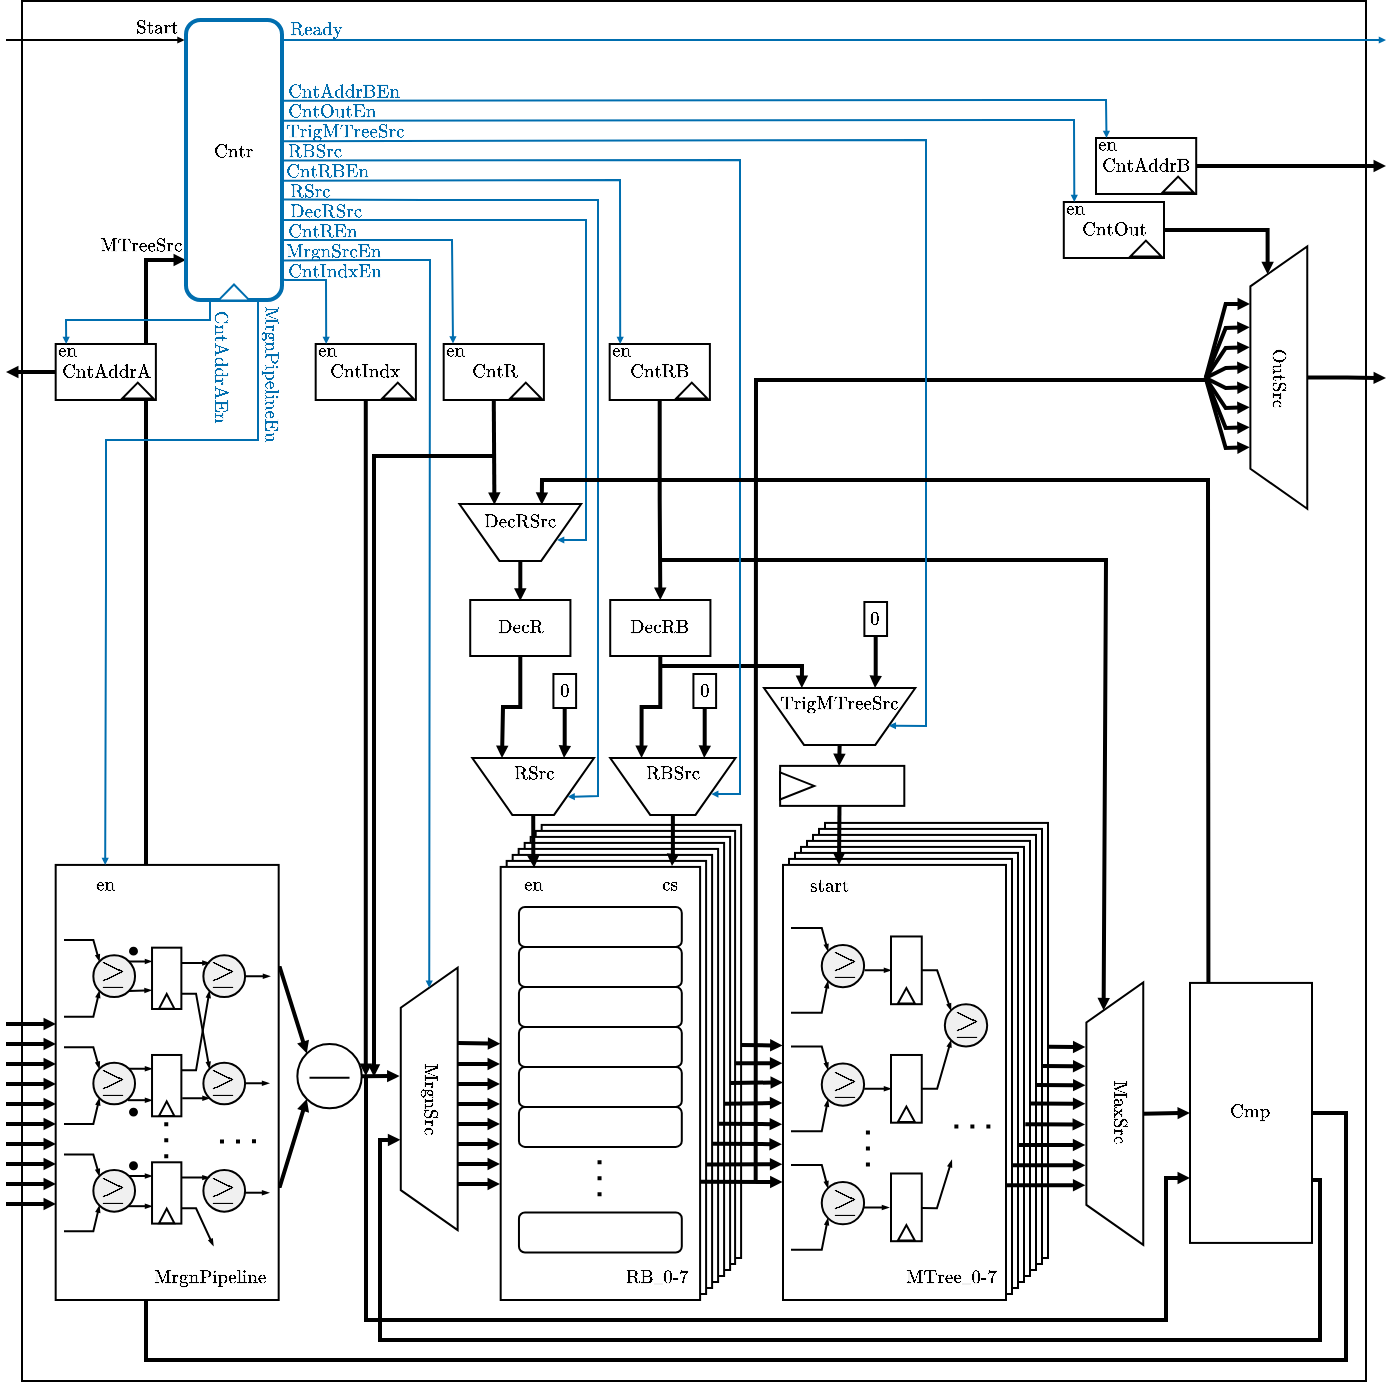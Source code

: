 <mxfile version="26.1.0">
  <diagram name="Page-1" id="Dswjc4qk_41TJChtXNMn">
    <mxGraphModel dx="338" dy="185" grid="1" gridSize="10" guides="1" tooltips="1" connect="1" arrows="1" fold="1" page="1" pageScale="1" pageWidth="595" pageHeight="842" background="none" math="1" shadow="0">
      <root>
        <mxCell id="0" />
        <mxCell id="1" parent="0" />
        <mxCell id="E2TCiK5teDEEuEFiUzQ6-41" value="" style="rounded=0;whiteSpace=wrap;html=1;strokeWidth=1;" parent="1" vertex="1">
          <mxGeometry x="28" y="10.5" width="672" height="690" as="geometry" />
        </mxCell>
        <mxCell id="k0O944FGpqkE3iCkuEfO-241" style="edgeStyle=orthogonalEdgeStyle;rounded=0;orthogonalLoop=1;jettySize=auto;html=1;strokeWidth=2;endArrow=block;endFill=1;endSize=1;entryX=0.001;entryY=0.861;entryDx=0;entryDy=0;entryPerimeter=0;" parent="1" source="7ReIxb1S-zB782AHkdoJ-297" target="k0O944FGpqkE3iCkuEfO-251" edge="1">
          <mxGeometry relative="1" as="geometry">
            <mxPoint x="80" y="130" as="targetPoint" />
            <Array as="points">
              <mxPoint x="690" y="567" />
              <mxPoint x="690" y="690" />
              <mxPoint x="90" y="690" />
              <mxPoint x="90" y="140" />
              <mxPoint x="110" y="140" />
            </Array>
          </mxGeometry>
        </mxCell>
        <mxCell id="k0O944FGpqkE3iCkuEfO-128" value="" style="endArrow=block;html=1;rounded=0;exitX=1;exitY=0.75;exitDx=0;exitDy=0;entryX=0;entryY=1;entryDx=0;entryDy=0;endSize=1;endFill=1;strokeWidth=2;" parent="1" target="k0O944FGpqkE3iCkuEfO-124" edge="1">
          <mxGeometry width="50" height="50" relative="1" as="geometry">
            <mxPoint x="149.5" y="603.115" as="sourcePoint" />
            <mxPoint x="217.0" y="660" as="targetPoint" />
            <Array as="points">
              <mxPoint x="157.0" y="603" />
            </Array>
          </mxGeometry>
        </mxCell>
        <mxCell id="k0O944FGpqkE3iCkuEfO-127" value="" style="endArrow=block;html=1;rounded=0;exitX=1;exitY=0.25;exitDx=0;exitDy=0;entryX=0;entryY=0;entryDx=0;entryDy=0;endSize=1;endFill=1;strokeWidth=2;" parent="1" target="k0O944FGpqkE3iCkuEfO-124" edge="1">
          <mxGeometry width="50" height="50" relative="1" as="geometry">
            <mxPoint x="149.5" y="494.345" as="sourcePoint" />
            <mxPoint x="227.0" y="470" as="targetPoint" />
            <Array as="points">
              <mxPoint x="157.0" y="494" />
            </Array>
          </mxGeometry>
        </mxCell>
        <mxCell id="k0O944FGpqkE3iCkuEfO-179" value="" style="rounded=0;whiteSpace=wrap;html=1;" parent="1" vertex="1">
          <mxGeometry x="44.84" y="442.46" width="111.5" height="217.54" as="geometry" />
        </mxCell>
        <mxCell id="k0O944FGpqkE3iCkuEfO-178" value="" style="rounded=0;whiteSpace=wrap;html=1;" parent="1" vertex="1">
          <mxGeometry x="429.5" y="421.46" width="111.5" height="217.54" as="geometry" />
        </mxCell>
        <mxCell id="k0O944FGpqkE3iCkuEfO-177" value="" style="rounded=0;whiteSpace=wrap;html=1;" parent="1" vertex="1">
          <mxGeometry x="426.5" y="424.46" width="111.5" height="217.54" as="geometry" />
        </mxCell>
        <mxCell id="k0O944FGpqkE3iCkuEfO-176" value="" style="rounded=0;whiteSpace=wrap;html=1;" parent="1" vertex="1">
          <mxGeometry x="423.5" y="427.46" width="111.5" height="217.54" as="geometry" />
        </mxCell>
        <mxCell id="k0O944FGpqkE3iCkuEfO-175" value="" style="rounded=0;whiteSpace=wrap;html=1;" parent="1" vertex="1">
          <mxGeometry x="420.5" y="430.46" width="111.5" height="217.54" as="geometry" />
        </mxCell>
        <mxCell id="k0O944FGpqkE3iCkuEfO-174" value="" style="rounded=0;whiteSpace=wrap;html=1;" parent="1" vertex="1">
          <mxGeometry x="417.5" y="433.46" width="111.5" height="217.54" as="geometry" />
        </mxCell>
        <mxCell id="k0O944FGpqkE3iCkuEfO-173" value="" style="rounded=0;whiteSpace=wrap;html=1;" parent="1" vertex="1">
          <mxGeometry x="414.5" y="436.46" width="111.5" height="217.54" as="geometry" />
        </mxCell>
        <mxCell id="k0O944FGpqkE3iCkuEfO-172" value="" style="rounded=0;whiteSpace=wrap;html=1;" parent="1" vertex="1">
          <mxGeometry x="411.5" y="439.46" width="111.5" height="217.54" as="geometry" />
        </mxCell>
        <mxCell id="k0O944FGpqkE3iCkuEfO-20" value="" style="rounded=0;whiteSpace=wrap;html=1;" parent="1" vertex="1">
          <mxGeometry x="287.84" y="422.46" width="99.71" height="216.54" as="geometry" />
        </mxCell>
        <mxCell id="k0O944FGpqkE3iCkuEfO-19" value="" style="rounded=0;whiteSpace=wrap;html=1;" parent="1" vertex="1">
          <mxGeometry x="284.84" y="425.46" width="99.71" height="216.54" as="geometry" />
        </mxCell>
        <mxCell id="7ReIxb1S-zB782AHkdoJ-294" value="" style="endArrow=block;html=1;rounded=0;endFill=1;strokeWidth=2;exitX=1.004;exitY=0.568;exitDx=0;exitDy=0;exitPerimeter=0;entryX=0;entryY=0.5;entryDx=0;entryDy=0;startFill=0;endSize=1;" parent="1" source="k0O944FGpqkE3iCkuEfO-17" target="7ReIxb1S-zB782AHkdoJ-209" edge="1">
          <mxGeometry width="50" height="50" relative="1" as="geometry">
            <mxPoint x="382.61" y="551.31" as="sourcePoint" />
            <mxPoint x="491.461" y="552.06" as="targetPoint" />
          </mxGeometry>
        </mxCell>
        <mxCell id="k0O944FGpqkE3iCkuEfO-17" value="" style="rounded=0;whiteSpace=wrap;html=1;" parent="1" vertex="1">
          <mxGeometry x="282.34" y="428.46" width="99.71" height="216.54" as="geometry" />
        </mxCell>
        <mxCell id="k0O944FGpqkE3iCkuEfO-16" value="" style="rounded=0;whiteSpace=wrap;html=1;" parent="1" vertex="1">
          <mxGeometry x="279.34" y="431.46" width="99.71" height="216.54" as="geometry" />
        </mxCell>
        <mxCell id="k0O944FGpqkE3iCkuEfO-15" value="" style="rounded=0;whiteSpace=wrap;html=1;" parent="1" vertex="1">
          <mxGeometry x="276.34" y="434.46" width="99.71" height="216.54" as="geometry" />
        </mxCell>
        <mxCell id="k0O944FGpqkE3iCkuEfO-14" value="" style="rounded=0;whiteSpace=wrap;html=1;" parent="1" vertex="1">
          <mxGeometry x="273.34" y="437.46" width="99.71" height="216.54" as="geometry" />
        </mxCell>
        <mxCell id="k0O944FGpqkE3iCkuEfO-13" value="" style="rounded=0;whiteSpace=wrap;html=1;" parent="1" vertex="1">
          <mxGeometry x="270.34" y="440.46" width="99.71" height="216.54" as="geometry" />
        </mxCell>
        <mxCell id="7ReIxb1S-zB782AHkdoJ-343" value="" style="endArrow=block;html=1;rounded=0;exitX=0.713;exitY=1.004;exitDx=0;exitDy=0;exitPerimeter=0;entryX=-0.002;entryY=0.45;entryDx=0;entryDy=0;entryPerimeter=0;endSize=1;endFill=1;strokeWidth=2;" parent="1" source="7ReIxb1S-zB782AHkdoJ-335" edge="1">
          <mxGeometry width="50" height="50" relative="1" as="geometry">
            <mxPoint x="240.0" y="582" as="sourcePoint" />
            <mxPoint x="267.141" y="531.903" as="targetPoint" />
          </mxGeometry>
        </mxCell>
        <mxCell id="7ReIxb1S-zB782AHkdoJ-344" value="" style="endArrow=block;html=1;rounded=0;exitX=0.764;exitY=1.013;exitDx=0;exitDy=0;exitPerimeter=0;entryX=-0.005;entryY=0.335;entryDx=0;entryDy=0;entryPerimeter=0;endSize=1;endFill=1;strokeWidth=2;" parent="1" edge="1">
          <mxGeometry width="50" height="50" relative="1" as="geometry">
            <mxPoint x="232.0" y="542" as="sourcePoint" />
            <mxPoint x="267.0" y="542" as="targetPoint" />
          </mxGeometry>
        </mxCell>
        <mxCell id="7ReIxb1S-zB782AHkdoJ-345" value="" style="endArrow=block;html=1;rounded=0;exitX=0.764;exitY=1.013;exitDx=0;exitDy=0;exitPerimeter=0;entryX=-0.005;entryY=0.335;entryDx=0;entryDy=0;entryPerimeter=0;endSize=1;endFill=1;strokeWidth=2;" parent="1" edge="1">
          <mxGeometry width="50" height="50" relative="1" as="geometry">
            <mxPoint x="232.0" y="552" as="sourcePoint" />
            <mxPoint x="267.0" y="552" as="targetPoint" />
          </mxGeometry>
        </mxCell>
        <mxCell id="7ReIxb1S-zB782AHkdoJ-346" value="" style="endArrow=block;html=1;rounded=0;exitX=0.764;exitY=1.013;exitDx=0;exitDy=0;exitPerimeter=0;entryX=-0.005;entryY=0.335;entryDx=0;entryDy=0;entryPerimeter=0;endSize=1;endFill=1;strokeWidth=2;" parent="1" edge="1">
          <mxGeometry width="50" height="50" relative="1" as="geometry">
            <mxPoint x="232.0" y="562" as="sourcePoint" />
            <mxPoint x="267.0" y="562" as="targetPoint" />
          </mxGeometry>
        </mxCell>
        <mxCell id="7ReIxb1S-zB782AHkdoJ-347" value="" style="endArrow=block;html=1;rounded=0;exitX=0.764;exitY=1.013;exitDx=0;exitDy=0;exitPerimeter=0;entryX=-0.005;entryY=0.335;entryDx=0;entryDy=0;entryPerimeter=0;endSize=1;endFill=1;strokeWidth=2;" parent="1" edge="1">
          <mxGeometry width="50" height="50" relative="1" as="geometry">
            <mxPoint x="232.0" y="572" as="sourcePoint" />
            <mxPoint x="267.0" y="572" as="targetPoint" />
          </mxGeometry>
        </mxCell>
        <mxCell id="7ReIxb1S-zB782AHkdoJ-348" value="" style="endArrow=block;html=1;rounded=0;exitX=0.764;exitY=1.013;exitDx=0;exitDy=0;exitPerimeter=0;entryX=-0.005;entryY=0.335;entryDx=0;entryDy=0;entryPerimeter=0;endSize=1;endFill=1;strokeWidth=2;" parent="1" edge="1">
          <mxGeometry width="50" height="50" relative="1" as="geometry">
            <mxPoint x="232.0" y="582" as="sourcePoint" />
            <mxPoint x="267.0" y="582" as="targetPoint" />
          </mxGeometry>
        </mxCell>
        <mxCell id="7ReIxb1S-zB782AHkdoJ-349" value="" style="endArrow=block;html=1;rounded=0;exitX=0.764;exitY=1.013;exitDx=0;exitDy=0;exitPerimeter=0;entryX=-0.005;entryY=0.335;entryDx=0;entryDy=0;entryPerimeter=0;endSize=1;endFill=1;strokeWidth=2;" parent="1" edge="1">
          <mxGeometry width="50" height="50" relative="1" as="geometry">
            <mxPoint x="232.0" y="592" as="sourcePoint" />
            <mxPoint x="267.0" y="592" as="targetPoint" />
          </mxGeometry>
        </mxCell>
        <mxCell id="7ReIxb1S-zB782AHkdoJ-350" value="" style="endArrow=block;html=1;rounded=0;exitX=0.764;exitY=1.013;exitDx=0;exitDy=0;exitPerimeter=0;entryX=-0.005;entryY=0.335;entryDx=0;entryDy=0;entryPerimeter=0;endSize=1;endFill=1;strokeWidth=2;" parent="1" edge="1">
          <mxGeometry width="50" height="50" relative="1" as="geometry">
            <mxPoint x="232.0" y="602" as="sourcePoint" />
            <mxPoint x="267.0" y="602" as="targetPoint" />
          </mxGeometry>
        </mxCell>
        <mxCell id="7ReIxb1S-zB782AHkdoJ-179" value="" style="rounded=0;whiteSpace=wrap;html=1;" parent="1" vertex="1">
          <mxGeometry x="267.34" y="443.46" width="99.71" height="216.54" as="geometry" />
        </mxCell>
        <mxCell id="7ReIxb1S-zB782AHkdoJ-173" value="" style="rounded=1;whiteSpace=wrap;html=1;" parent="1" vertex="1">
          <mxGeometry x="276.48" y="563.46" width="81.42" height="20" as="geometry" />
        </mxCell>
        <mxCell id="7ReIxb1S-zB782AHkdoJ-174" value="" style="rounded=1;whiteSpace=wrap;html=1;" parent="1" vertex="1">
          <mxGeometry x="276.48" y="543.46" width="81.42" height="20" as="geometry" />
        </mxCell>
        <mxCell id="7ReIxb1S-zB782AHkdoJ-175" value="" style="rounded=1;whiteSpace=wrap;html=1;" parent="1" vertex="1">
          <mxGeometry x="276.48" y="523.46" width="81.42" height="20" as="geometry" />
        </mxCell>
        <mxCell id="7ReIxb1S-zB782AHkdoJ-176" value="" style="rounded=1;whiteSpace=wrap;html=1;" parent="1" vertex="1">
          <mxGeometry x="276.48" y="503.46" width="81.42" height="20" as="geometry" />
        </mxCell>
        <mxCell id="7ReIxb1S-zB782AHkdoJ-177" value="" style="rounded=1;whiteSpace=wrap;html=1;" parent="1" vertex="1">
          <mxGeometry x="276.48" y="483.46" width="81.42" height="20" as="geometry" />
        </mxCell>
        <mxCell id="7ReIxb1S-zB782AHkdoJ-178" value="" style="rounded=1;whiteSpace=wrap;html=1;" parent="1" vertex="1">
          <mxGeometry x="276.48" y="463.46" width="81.42" height="20" as="geometry" />
        </mxCell>
        <mxCell id="7ReIxb1S-zB782AHkdoJ-180" value="" style="endArrow=none;dashed=1;html=1;dashPattern=1 3;strokeWidth=2;rounded=0;" parent="1" edge="1">
          <mxGeometry width="50" height="50" relative="1" as="geometry">
            <mxPoint x="316.77" y="590.07" as="sourcePoint" />
            <mxPoint x="316.77" y="610.07" as="targetPoint" />
          </mxGeometry>
        </mxCell>
        <mxCell id="7ReIxb1S-zB782AHkdoJ-181" value="" style="rounded=1;whiteSpace=wrap;html=1;" parent="1" vertex="1">
          <mxGeometry x="276.48" y="616.23" width="81.42" height="20" as="geometry" />
        </mxCell>
        <mxCell id="7ReIxb1S-zB782AHkdoJ-182" value="&lt;font style=&quot;font-size: 8px;&quot;&gt;$$\text{en}$$&lt;/font&gt;" style="text;html=1;align=center;verticalAlign=middle;whiteSpace=wrap;rounded=0;" parent="1" vertex="1">
          <mxGeometry x="278.32" y="449.69" width="10.52" height="7.54" as="geometry" />
        </mxCell>
        <mxCell id="7ReIxb1S-zB782AHkdoJ-183" value="&lt;font style=&quot;font-size: 8px;&quot;&gt;$$\text{cs}$$&lt;/font&gt;" style="text;html=1;align=center;verticalAlign=middle;whiteSpace=wrap;rounded=0;" parent="1" vertex="1">
          <mxGeometry x="346.5" y="449.69" width="9.1" height="7.54" as="geometry" />
        </mxCell>
        <mxCell id="7ReIxb1S-zB782AHkdoJ-209" value="" style="rounded=0;whiteSpace=wrap;html=1;" parent="1" vertex="1">
          <mxGeometry x="408.5" y="442.46" width="111.5" height="217.54" as="geometry" />
        </mxCell>
        <mxCell id="7ReIxb1S-zB782AHkdoJ-275" value="&lt;font style=&quot;font-size: 8px;&quot;&gt;$$\text{start}$$&lt;/font&gt;" style="text;html=1;align=center;verticalAlign=middle;whiteSpace=wrap;rounded=0;" parent="1" vertex="1">
          <mxGeometry x="417.0" y="443.46" width="30" height="20" as="geometry" />
        </mxCell>
        <mxCell id="7ReIxb1S-zB782AHkdoJ-277" value="" style="shape=trapezoid;perimeter=trapezoidPerimeter;whiteSpace=wrap;html=1;fixedSize=1;rotation=-90;fillColor=#FFFFFF;strokeWidth=1;" parent="1" vertex="1">
          <mxGeometry x="508.8" y="552.63" width="131.22" height="28.44" as="geometry" />
        </mxCell>
        <mxCell id="7ReIxb1S-zB782AHkdoJ-279" value="" style="endArrow=block;html=1;rounded=0;endFill=1;strokeWidth=2;exitX=0.997;exitY=0.072;exitDx=0;exitDy=0;exitPerimeter=0;entryX=0.44;entryY=-0.018;entryDx=0;entryDy=0;entryPerimeter=0;endSize=1;" parent="1" edge="1">
          <mxGeometry width="50" height="50" relative="1" as="geometry">
            <mxPoint x="520.004" y="602.65" as="sourcePoint" />
            <mxPoint x="559.688" y="602.627" as="targetPoint" />
          </mxGeometry>
        </mxCell>
        <mxCell id="7ReIxb1S-zB782AHkdoJ-282" value="" style="endArrow=block;html=1;rounded=0;endFill=1;strokeWidth=2;exitX=0.997;exitY=0.072;exitDx=0;exitDy=0;exitPerimeter=0;entryX=0.471;entryY=-0.019;entryDx=0;entryDy=0;entryPerimeter=0;endSize=1;" parent="1" edge="1">
          <mxGeometry width="50" height="50" relative="1" as="geometry">
            <mxPoint x="523.004" y="592.63" as="sourcePoint" />
            <mxPoint x="559.66" y="592.68" as="targetPoint" />
          </mxGeometry>
        </mxCell>
        <mxCell id="7ReIxb1S-zB782AHkdoJ-283" value="" style="endArrow=block;html=1;rounded=0;endFill=1;strokeWidth=2;exitX=1.001;exitY=0.483;exitDx=0;exitDy=0;exitPerimeter=0;entryX=0.471;entryY=-0.019;entryDx=0;entryDy=0;entryPerimeter=0;endSize=1;" parent="1" edge="1">
          <mxGeometry width="50" height="50" relative="1" as="geometry">
            <mxPoint x="526.139" y="582.53" as="sourcePoint" />
            <mxPoint x="559.66" y="582.45" as="targetPoint" />
          </mxGeometry>
        </mxCell>
        <mxCell id="7ReIxb1S-zB782AHkdoJ-284" value="" style="endArrow=block;html=1;rounded=0;endFill=1;strokeWidth=2;exitX=1.001;exitY=0.447;exitDx=0;exitDy=0;exitPerimeter=0;entryX=0.471;entryY=-0.019;entryDx=0;entryDy=0;entryPerimeter=0;endSize=1;" parent="1" edge="1">
          <mxGeometry width="50" height="50" relative="1" as="geometry">
            <mxPoint x="529.639" y="572.09" as="sourcePoint" />
            <mxPoint x="559.52" y="572.22" as="targetPoint" />
          </mxGeometry>
        </mxCell>
        <mxCell id="7ReIxb1S-zB782AHkdoJ-285" value="" style="endArrow=block;html=1;rounded=0;endFill=1;strokeWidth=2;exitX=1.001;exitY=0.447;exitDx=0;exitDy=0;exitPerimeter=0;entryX=0.578;entryY=-0.018;entryDx=0;entryDy=0;entryPerimeter=0;endSize=1;" parent="1" edge="1">
          <mxGeometry width="50" height="50" relative="1" as="geometry">
            <mxPoint x="532.5" y="561.73" as="sourcePoint" />
            <mxPoint x="559.688" y="561.897" as="targetPoint" />
          </mxGeometry>
        </mxCell>
        <mxCell id="7ReIxb1S-zB782AHkdoJ-286" value="" style="endArrow=block;html=1;rounded=0;endFill=1;strokeWidth=2;exitX=1.001;exitY=0.616;exitDx=0;exitDy=0;exitPerimeter=0;entryX=0.61;entryY=-0.016;entryDx=0;entryDy=0;entryPerimeter=0;endSize=1;" parent="1" edge="1">
          <mxGeometry width="50" height="50" relative="1" as="geometry">
            <mxPoint x="535.139" y="552.465" as="sourcePoint" />
            <mxPoint x="559.745" y="552.597" as="targetPoint" />
          </mxGeometry>
        </mxCell>
        <mxCell id="7ReIxb1S-zB782AHkdoJ-287" value="" style="endArrow=block;html=1;rounded=0;endFill=1;strokeWidth=2;exitX=1.001;exitY=0.586;exitDx=0;exitDy=0;exitPerimeter=0;entryX=0.648;entryY=-0.017;entryDx=0;entryDy=0;entryPerimeter=0;endSize=1;" parent="1" edge="1">
          <mxGeometry width="50" height="50" relative="1" as="geometry">
            <mxPoint x="538.139" y="542.938" as="sourcePoint" />
            <mxPoint x="559.717" y="543.178" as="targetPoint" />
          </mxGeometry>
        </mxCell>
        <mxCell id="7ReIxb1S-zB782AHkdoJ-288" value="" style="endArrow=block;html=1;rounded=0;endFill=1;strokeWidth=2;exitX=1.002;exitY=0.556;exitDx=0;exitDy=0;exitPerimeter=0;entryX=0.684;entryY=-0.017;entryDx=0;entryDy=0;entryPerimeter=0;endSize=1;" parent="1" edge="1">
          <mxGeometry width="50" height="50" relative="1" as="geometry">
            <mxPoint x="541.277" y="533.412" as="sourcePoint" />
            <mxPoint x="559.717" y="533.466" as="targetPoint" />
          </mxGeometry>
        </mxCell>
        <mxCell id="7ReIxb1S-zB782AHkdoJ-289" value="" style="endArrow=block;html=1;rounded=0;endFill=1;strokeWidth=2;exitX=1.004;exitY=0.727;exitDx=0;exitDy=0;exitPerimeter=0;entryX=-0.002;entryY=0.729;entryDx=0;entryDy=0;entryPerimeter=0;startFill=0;endSize=1;" parent="1" source="7ReIxb1S-zB782AHkdoJ-179" target="7ReIxb1S-zB782AHkdoJ-209" edge="1">
          <mxGeometry width="50" height="50" relative="1" as="geometry">
            <mxPoint x="367.549" y="600.81" as="sourcePoint" />
            <mxPoint x="491.469" y="601.35" as="targetPoint" />
          </mxGeometry>
        </mxCell>
        <mxCell id="7ReIxb1S-zB782AHkdoJ-290" value="" style="endArrow=block;html=1;rounded=0;endFill=1;strokeWidth=2;exitX=1.001;exitY=0.701;exitDx=0;exitDy=0;exitPerimeter=0;startFill=0;endSize=1;entryX=-0.003;entryY=0.688;entryDx=0;entryDy=0;entryPerimeter=0;" parent="1" source="k0O944FGpqkE3iCkuEfO-13" target="7ReIxb1S-zB782AHkdoJ-209" edge="1">
          <mxGeometry width="50" height="50" relative="1" as="geometry">
            <mxPoint x="370.689" y="592.155" as="sourcePoint" />
            <mxPoint x="410.0" y="592" as="targetPoint" />
          </mxGeometry>
        </mxCell>
        <mxCell id="7ReIxb1S-zB782AHkdoJ-291" value="" style="endArrow=block;html=1;rounded=0;endFill=1;strokeWidth=2;exitX=1.004;exitY=0.667;exitDx=0;exitDy=0;exitPerimeter=0;entryX=-0.005;entryY=0.642;entryDx=0;entryDy=0;entryPerimeter=0;startFill=0;endSize=1;" parent="1" source="k0O944FGpqkE3iCkuEfO-14" target="7ReIxb1S-zB782AHkdoJ-209" edge="1">
          <mxGeometry width="50" height="50" relative="1" as="geometry">
            <mxPoint x="373.71" y="581.83" as="sourcePoint" />
            <mxPoint x="491.5" y="582.19" as="targetPoint" />
          </mxGeometry>
        </mxCell>
        <mxCell id="7ReIxb1S-zB782AHkdoJ-292" value="" style="endArrow=block;html=1;rounded=0;endFill=1;strokeWidth=2;exitX=1.003;exitY=0.676;exitDx=0;exitDy=0;exitPerimeter=0;entryX=-0.004;entryY=0.596;entryDx=0;entryDy=0;entryPerimeter=0;startFill=0;endSize=1;" parent="1" target="7ReIxb1S-zB782AHkdoJ-209" edge="1">
          <mxGeometry width="50" height="50" relative="1" as="geometry">
            <mxPoint x="376.349" y="571.841" as="sourcePoint" />
            <mxPoint x="491.5" y="572.39" as="targetPoint" />
          </mxGeometry>
        </mxCell>
        <mxCell id="7ReIxb1S-zB782AHkdoJ-295" value="" style="endArrow=block;html=1;rounded=0;endFill=1;strokeWidth=2;exitX=1.024;exitY=0.564;exitDx=0;exitDy=0;exitPerimeter=0;entryX=-0.003;entryY=0.456;entryDx=0;entryDy=0;entryPerimeter=0;startFill=0;startSize=6;endSize=1;" parent="1" target="7ReIxb1S-zB782AHkdoJ-209" edge="1">
          <mxGeometry width="50" height="50" relative="1" as="geometry">
            <mxPoint x="384.443" y="541.589" as="sourcePoint" />
            <mxPoint x="491.361" y="541.98" as="targetPoint" />
          </mxGeometry>
        </mxCell>
        <mxCell id="7ReIxb1S-zB782AHkdoJ-296" value="" style="endArrow=block;html=1;rounded=0;endFill=1;strokeWidth=2;exitX=1.004;exitY=0.55;exitDx=0;exitDy=0;exitPerimeter=0;entryX=-0.002;entryY=0.415;entryDx=0;entryDy=0;entryPerimeter=0;startFill=0;endSize=1;" parent="1" target="7ReIxb1S-zB782AHkdoJ-209" edge="1">
          <mxGeometry width="50" height="50" relative="1" as="geometry">
            <mxPoint x="387.949" y="532.557" as="sourcePoint" />
            <mxPoint x="491.5" y="531.64" as="targetPoint" />
          </mxGeometry>
        </mxCell>
        <mxCell id="7ReIxb1S-zB782AHkdoJ-297" value="&lt;h5&gt;&lt;font face=&quot;Helvetica&quot; style=&quot;font-size: 8px;&quot;&gt;$$\text{Cmp}$$&lt;/font&gt;&lt;/h5&gt;" style="rounded=0;whiteSpace=wrap;html=1;rotation=0;" parent="1" vertex="1">
          <mxGeometry x="612" y="501.46" width="61" height="130" as="geometry" />
        </mxCell>
        <mxCell id="7ReIxb1S-zB782AHkdoJ-335" value="" style="shape=trapezoid;perimeter=trapezoidPerimeter;whiteSpace=wrap;html=1;fixedSize=1;rotation=-90;fillColor=#FFFFFF;strokeWidth=1;" parent="1" vertex="1">
          <mxGeometry x="166.0" y="545.24" width="131.22" height="28.44" as="geometry" />
        </mxCell>
        <mxCell id="7ReIxb1S-zB782AHkdoJ-341" value="" style="endArrow=block;html=1;rounded=0;exitX=0.5;exitY=1;exitDx=0;exitDy=0;entryX=0;entryY=0.5;entryDx=0;entryDy=0;endSize=1;endFill=1;strokeWidth=2;" parent="1" source="7ReIxb1S-zB782AHkdoJ-277" target="7ReIxb1S-zB782AHkdoJ-297" edge="1">
          <mxGeometry width="50" height="50" relative="1" as="geometry">
            <mxPoint x="631" y="592" as="sourcePoint" />
            <mxPoint x="681" y="542" as="targetPoint" />
          </mxGeometry>
        </mxCell>
        <mxCell id="k0O944FGpqkE3iCkuEfO-1" value="" style="shape=trapezoid;perimeter=trapezoidPerimeter;whiteSpace=wrap;html=1;fixedSize=1;rotation=-180;fillColor=#FFFFFF;strokeWidth=1;" parent="1" vertex="1">
          <mxGeometry x="253.15" y="389" width="60.87" height="28.44" as="geometry" />
        </mxCell>
        <mxCell id="k0O944FGpqkE3iCkuEfO-21" value="" style="shape=trapezoid;perimeter=trapezoidPerimeter;whiteSpace=wrap;html=1;fixedSize=1;rotation=-180;fillColor=#FFFFFF;strokeWidth=1;" parent="1" vertex="1">
          <mxGeometry x="322.11" y="389" width="62.65" height="28.44" as="geometry" />
        </mxCell>
        <mxCell id="k0O944FGpqkE3iCkuEfO-22" value="&lt;font style=&quot;font-size: 8px;&quot;&gt;$$\text{RBSrc}$$&lt;/font&gt;" style="text;html=1;align=center;verticalAlign=middle;whiteSpace=wrap;rounded=0;" parent="1" vertex="1">
          <mxGeometry x="335.68" y="389.0" width="35.52" height="16.44" as="geometry" />
        </mxCell>
        <mxCell id="k0O944FGpqkE3iCkuEfO-23" value="&lt;font style=&quot;font-size: 8px;&quot;&gt;$$\text{RSrc}$$&lt;/font&gt;" style="text;html=1;align=center;verticalAlign=middle;whiteSpace=wrap;rounded=0;" parent="1" vertex="1">
          <mxGeometry x="265.82" y="389.0" width="35.52" height="16.44" as="geometry" />
        </mxCell>
        <mxCell id="k0O944FGpqkE3iCkuEfO-24" style="edgeStyle=orthogonalEdgeStyle;rounded=0;orthogonalLoop=1;jettySize=auto;html=1;entryX=0.168;entryY=0.002;entryDx=0;entryDy=0;entryPerimeter=0;endSize=1;endArrow=block;endFill=1;strokeWidth=2;" parent="1" source="k0O944FGpqkE3iCkuEfO-1" target="7ReIxb1S-zB782AHkdoJ-179" edge="1">
          <mxGeometry relative="1" as="geometry" />
        </mxCell>
        <mxCell id="k0O944FGpqkE3iCkuEfO-25" style="edgeStyle=orthogonalEdgeStyle;rounded=0;orthogonalLoop=1;jettySize=auto;html=1;entryX=0.829;entryY=0.012;entryDx=0;entryDy=0;entryPerimeter=0;endSize=1;endArrow=block;endFill=1;strokeWidth=2;" parent="1" source="k0O944FGpqkE3iCkuEfO-21" target="k0O944FGpqkE3iCkuEfO-13" edge="1">
          <mxGeometry relative="1" as="geometry" />
        </mxCell>
        <mxCell id="7ReIxb1S-zB782AHkdoJ-213" value="" style="ellipse;whiteSpace=wrap;html=1;aspect=fixed;fillColor=#F0F0F0;" parent="1" vertex="1">
          <mxGeometry x="427.885" y="482.465" width="21.163" height="21.163" as="geometry" />
        </mxCell>
        <mxCell id="7ReIxb1S-zB782AHkdoJ-214" value="" style="endArrow=blockThin;html=1;rounded=0;exitX=1;exitY=0.5;exitDx=0;exitDy=0;entryX=0;entryY=0;entryDx=0;entryDy=0;endFill=1;endSize=1;" parent="1" target="7ReIxb1S-zB782AHkdoJ-213" edge="1">
          <mxGeometry width="50" height="50" relative="1" as="geometry">
            <mxPoint x="412.5" y="474" as="sourcePoint" />
            <mxPoint x="489.423" y="448.604" as="targetPoint" />
            <Array as="points">
              <mxPoint x="427.885" y="474" />
            </Array>
          </mxGeometry>
        </mxCell>
        <mxCell id="7ReIxb1S-zB782AHkdoJ-215" value="" style="endArrow=blockThin;html=1;rounded=0;entryX=0;entryY=1;entryDx=0;entryDy=0;exitX=1;exitY=0.5;exitDx=0;exitDy=0;endFill=1;endSize=1;" parent="1" target="7ReIxb1S-zB782AHkdoJ-213" edge="1">
          <mxGeometry width="50" height="50" relative="1" as="geometry">
            <mxPoint x="412.5" y="516.326" as="sourcePoint" />
            <mxPoint x="443.269" y="524.792" as="targetPoint" />
            <Array as="points">
              <mxPoint x="427.885" y="516.326" />
            </Array>
          </mxGeometry>
        </mxCell>
        <mxCell id="7ReIxb1S-zB782AHkdoJ-216" value="&lt;font style=&quot;font-size: 14px;&quot;&gt;$$\geq$$&lt;/font&gt;" style="text;html=1;align=center;verticalAlign=middle;whiteSpace=wrap;rounded=0;" parent="1" vertex="1">
          <mxGeometry x="432.654" y="485.98" width="11.538" height="12.698" as="geometry" />
        </mxCell>
        <mxCell id="7ReIxb1S-zB782AHkdoJ-217" style="edgeStyle=orthogonalEdgeStyle;rounded=0;orthogonalLoop=1;jettySize=auto;html=1;exitX=1.013;exitY=0.599;exitDx=0;exitDy=0;entryX=0;entryY=0.5;entryDx=0;entryDy=0;endArrow=blockThin;endFill=1;curved=0;endSize=1;exitPerimeter=0;" parent="1" edge="1">
          <mxGeometry relative="1" as="geometry">
            <mxPoint x="449.323" y="495.142" as="sourcePoint" />
            <mxPoint x="462.5" y="495.163" as="targetPoint" />
          </mxGeometry>
        </mxCell>
        <mxCell id="7ReIxb1S-zB782AHkdoJ-218" value="" style="ellipse;whiteSpace=wrap;html=1;aspect=fixed;fillColor=#F0F0F0;" parent="1" vertex="1">
          <mxGeometry x="427.885" y="541.722" width="21.163" height="21.163" as="geometry" />
        </mxCell>
        <mxCell id="7ReIxb1S-zB782AHkdoJ-219" value="" style="endArrow=blockThin;html=1;rounded=0;exitX=1;exitY=0.5;exitDx=0;exitDy=0;entryX=0;entryY=0;entryDx=0;entryDy=0;endFill=1;endSize=1;" parent="1" target="7ReIxb1S-zB782AHkdoJ-218" edge="1">
          <mxGeometry width="50" height="50" relative="1" as="geometry">
            <mxPoint x="412.5" y="533.257" as="sourcePoint" />
            <mxPoint x="489.423" y="507.861" as="targetPoint" />
            <Array as="points">
              <mxPoint x="427.885" y="533.257" />
            </Array>
          </mxGeometry>
        </mxCell>
        <mxCell id="7ReIxb1S-zB782AHkdoJ-220" value="" style="endArrow=blockThin;html=1;rounded=0;entryX=0;entryY=1;entryDx=0;entryDy=0;exitX=1;exitY=0.5;exitDx=0;exitDy=0;endFill=1;endSize=1;" parent="1" target="7ReIxb1S-zB782AHkdoJ-218" edge="1">
          <mxGeometry width="50" height="50" relative="1" as="geometry">
            <mxPoint x="412.5" y="575.583" as="sourcePoint" />
            <mxPoint x="443.269" y="584.048" as="targetPoint" />
            <Array as="points">
              <mxPoint x="427.885" y="575.583" />
            </Array>
          </mxGeometry>
        </mxCell>
        <mxCell id="7ReIxb1S-zB782AHkdoJ-221" value="&lt;font style=&quot;font-size: 14px;&quot;&gt;$$\geq$$&lt;/font&gt;" style="text;html=1;align=center;verticalAlign=middle;whiteSpace=wrap;rounded=0;" parent="1" vertex="1">
          <mxGeometry x="432.654" y="545.237" width="11.538" height="12.698" as="geometry" />
        </mxCell>
        <mxCell id="7ReIxb1S-zB782AHkdoJ-222" style="edgeStyle=orthogonalEdgeStyle;rounded=0;orthogonalLoop=1;jettySize=auto;html=1;exitX=1.004;exitY=0.599;exitDx=0;exitDy=0;entryX=0;entryY=0.5;entryDx=0;entryDy=0;endArrow=blockThin;endFill=1;endSize=1;exitPerimeter=0;" parent="1" edge="1">
          <mxGeometry relative="1" as="geometry">
            <mxPoint x="449.132" y="554.399" as="sourcePoint" />
            <mxPoint x="462.5" y="554.42" as="targetPoint" />
          </mxGeometry>
        </mxCell>
        <mxCell id="7ReIxb1S-zB782AHkdoJ-223" value="" style="rounded=0;whiteSpace=wrap;html=1;" parent="1" vertex="1">
          <mxGeometry x="462.5" y="478.233" width="15.385" height="33.861" as="geometry" />
        </mxCell>
        <mxCell id="7ReIxb1S-zB782AHkdoJ-224" value="" style="triangle;whiteSpace=wrap;html=1;rotation=-90;" parent="1" vertex="1">
          <mxGeometry x="466.346" y="503.628" width="7.692" height="8.465" as="geometry" />
        </mxCell>
        <mxCell id="7ReIxb1S-zB782AHkdoJ-225" value="" style="rounded=0;whiteSpace=wrap;html=1;" parent="1" vertex="1">
          <mxGeometry x="462.5" y="537.489" width="15.385" height="33.861" as="geometry" />
        </mxCell>
        <mxCell id="7ReIxb1S-zB782AHkdoJ-226" value="" style="triangle;whiteSpace=wrap;html=1;rotation=-90;" parent="1" vertex="1">
          <mxGeometry x="466.346" y="562.885" width="7.692" height="8.465" as="geometry" />
        </mxCell>
        <mxCell id="7ReIxb1S-zB782AHkdoJ-227" value="" style="ellipse;whiteSpace=wrap;html=1;aspect=fixed;fillColor=#F0F0F0;" parent="1" vertex="1">
          <mxGeometry x="427.885" y="600.979" width="21.163" height="21.163" as="geometry" />
        </mxCell>
        <mxCell id="7ReIxb1S-zB782AHkdoJ-228" value="" style="endArrow=blockThin;html=1;rounded=0;exitX=1;exitY=0.5;exitDx=0;exitDy=0;entryX=0;entryY=0;entryDx=0;entryDy=0;endFill=1;endSize=1;" parent="1" target="7ReIxb1S-zB782AHkdoJ-227" edge="1">
          <mxGeometry width="50" height="50" relative="1" as="geometry">
            <mxPoint x="412.5" y="592.514" as="sourcePoint" />
            <mxPoint x="489.423" y="567.118" as="targetPoint" />
            <Array as="points">
              <mxPoint x="427.885" y="592.514" />
            </Array>
          </mxGeometry>
        </mxCell>
        <mxCell id="7ReIxb1S-zB782AHkdoJ-229" value="" style="endArrow=blockThin;html=1;rounded=0;entryX=0;entryY=1;entryDx=0;entryDy=0;exitX=1;exitY=0.5;exitDx=0;exitDy=0;endFill=1;endSize=1;" parent="1" target="7ReIxb1S-zB782AHkdoJ-227" edge="1">
          <mxGeometry width="50" height="50" relative="1" as="geometry">
            <mxPoint x="412.5" y="634.84" as="sourcePoint" />
            <mxPoint x="443.269" y="643.305" as="targetPoint" />
            <Array as="points">
              <mxPoint x="427.885" y="634.84" />
            </Array>
          </mxGeometry>
        </mxCell>
        <mxCell id="7ReIxb1S-zB782AHkdoJ-230" value="&lt;font style=&quot;font-size: 14px;&quot;&gt;$$\geq$$&lt;/font&gt;" style="text;html=1;align=center;verticalAlign=middle;whiteSpace=wrap;rounded=0;" parent="1" vertex="1">
          <mxGeometry x="432.654" y="604.494" width="11.538" height="12.698" as="geometry" />
        </mxCell>
        <mxCell id="7ReIxb1S-zB782AHkdoJ-231" style="edgeStyle=orthogonalEdgeStyle;rounded=0;orthogonalLoop=1;jettySize=auto;html=1;exitX=1.021;exitY=0.604;exitDx=0;exitDy=0;entryX=0;entryY=0.5;entryDx=0;entryDy=0;endArrow=blockThin;endFill=1;curved=0;endSize=1;exitPerimeter=0;" parent="1" edge="1">
          <mxGeometry relative="1" as="geometry">
            <mxPoint x="448.492" y="613.761" as="sourcePoint" />
            <mxPoint x="461.5" y="613.677" as="targetPoint" />
          </mxGeometry>
        </mxCell>
        <mxCell id="7ReIxb1S-zB782AHkdoJ-237" value="" style="rounded=0;whiteSpace=wrap;html=1;" parent="1" vertex="1">
          <mxGeometry x="462.5" y="596.746" width="15.385" height="33.861" as="geometry" />
        </mxCell>
        <mxCell id="7ReIxb1S-zB782AHkdoJ-238" value="" style="triangle;whiteSpace=wrap;html=1;rotation=-90;" parent="1" vertex="1">
          <mxGeometry x="466.346" y="622.142" width="7.692" height="8.465" as="geometry" />
        </mxCell>
        <mxCell id="7ReIxb1S-zB782AHkdoJ-241" value="" style="ellipse;whiteSpace=wrap;html=1;aspect=fixed;fillColor=#F0F0F0;" parent="1" vertex="1">
          <mxGeometry x="489.423" y="512.094" width="21.163" height="21.163" as="geometry" />
        </mxCell>
        <mxCell id="7ReIxb1S-zB782AHkdoJ-242" value="&lt;font style=&quot;font-size: 14px;&quot;&gt;$$\geq$$&lt;/font&gt;" style="text;html=1;align=center;verticalAlign=middle;whiteSpace=wrap;rounded=0;" parent="1" vertex="1">
          <mxGeometry x="494.192" y="515.608" width="11.538" height="12.698" as="geometry" />
        </mxCell>
        <mxCell id="7ReIxb1S-zB782AHkdoJ-245" value="" style="endArrow=blockThin;html=1;rounded=0;exitX=1;exitY=0.5;exitDx=0;exitDy=0;entryX=0;entryY=0;entryDx=0;entryDy=0;endFill=1;endSize=1;" parent="1" source="7ReIxb1S-zB782AHkdoJ-223" target="7ReIxb1S-zB782AHkdoJ-241" edge="1">
          <mxGeometry width="50" height="50" relative="1" as="geometry">
            <mxPoint x="493.269" y="524.792" as="sourcePoint" />
            <mxPoint x="531.731" y="482.465" as="targetPoint" />
            <Array as="points">
              <mxPoint x="485.577" y="495.163" />
            </Array>
          </mxGeometry>
        </mxCell>
        <mxCell id="7ReIxb1S-zB782AHkdoJ-246" value="" style="endArrow=blockThin;html=1;rounded=0;exitX=1;exitY=0.5;exitDx=0;exitDy=0;entryX=0;entryY=1;entryDx=0;entryDy=0;endFill=1;endSize=1;" parent="1" source="7ReIxb1S-zB782AHkdoJ-225" target="7ReIxb1S-zB782AHkdoJ-241" edge="1">
          <mxGeometry width="50" height="50" relative="1" as="geometry">
            <mxPoint x="516.346" y="592.514" as="sourcePoint" />
            <mxPoint x="554.808" y="550.187" as="targetPoint" />
            <Array as="points">
              <mxPoint x="485.577" y="554.42" />
            </Array>
          </mxGeometry>
        </mxCell>
        <mxCell id="7ReIxb1S-zB782AHkdoJ-276" value="" style="endArrow=none;dashed=1;html=1;dashPattern=1 3;strokeWidth=2;rounded=0;" parent="1" edge="1">
          <mxGeometry width="50" height="50" relative="1" as="geometry">
            <mxPoint x="450.96" y="593.219" as="sourcePoint" />
            <mxPoint x="450.96" y="574.878" as="targetPoint" />
          </mxGeometry>
        </mxCell>
        <mxCell id="k0O944FGpqkE3iCkuEfO-3" value="" style="endArrow=none;dashed=1;html=1;dashPattern=1 3;strokeWidth=2;rounded=0;" parent="1" edge="1">
          <mxGeometry width="50" height="50" relative="1" as="geometry">
            <mxPoint x="494.19" y="573.246" as="sourcePoint" />
            <mxPoint x="514.19" y="573.219" as="targetPoint" />
          </mxGeometry>
        </mxCell>
        <mxCell id="k0O944FGpqkE3iCkuEfO-4" value="" style="endArrow=blockThin;html=1;rounded=0;exitX=1;exitY=0.5;exitDx=0;exitDy=0;entryX=0;entryY=1;entryDx=0;entryDy=0;endFill=1;endSize=1;" parent="1" edge="1">
          <mxGeometry width="50" height="50" relative="1" as="geometry">
            <mxPoint x="477.88" y="613.954" as="sourcePoint" />
            <mxPoint x="492.88" y="590.11" as="targetPoint" />
            <Array as="points">
              <mxPoint x="485.457" y="614.094" />
            </Array>
          </mxGeometry>
        </mxCell>
        <mxCell id="k0O944FGpqkE3iCkuEfO-124" value="" style="ellipse;whiteSpace=wrap;html=1;aspect=fixed;" parent="1" vertex="1">
          <mxGeometry x="165.68" y="532.01" width="32.17" height="32.17" as="geometry" />
        </mxCell>
        <mxCell id="k0O944FGpqkE3iCkuEfO-125" value="" style="endArrow=block;html=1;rounded=0;exitX=1;exitY=0.5;exitDx=0;exitDy=0;entryX=0.587;entryY=-0.022;entryDx=0;entryDy=0;entryPerimeter=0;endSize=1;endFill=1;strokeWidth=2;" parent="1" source="k0O944FGpqkE3iCkuEfO-124" target="7ReIxb1S-zB782AHkdoJ-335" edge="1">
          <mxGeometry width="50" height="50" relative="1" as="geometry">
            <mxPoint x="202.0" y="548.22" as="sourcePoint" />
            <mxPoint x="220.0" y="548.22" as="targetPoint" />
          </mxGeometry>
        </mxCell>
        <mxCell id="k0O944FGpqkE3iCkuEfO-129" value="" style="endArrow=none;html=1;rounded=0;" parent="1" edge="1">
          <mxGeometry width="50" height="50" relative="1" as="geometry">
            <mxPoint x="171.76" y="548.86" as="sourcePoint" />
            <mxPoint x="191.76" y="548.86" as="targetPoint" />
          </mxGeometry>
        </mxCell>
        <mxCell id="k0O944FGpqkE3iCkuEfO-143" style="edgeStyle=orthogonalEdgeStyle;rounded=0;orthogonalLoop=1;jettySize=auto;html=1;entryX=0.25;entryY=1;entryDx=0;entryDy=0;endSize=1;strokeWidth=2;endArrow=block;endFill=1;" parent="1" source="k0O944FGpqkE3iCkuEfO-135" target="k0O944FGpqkE3iCkuEfO-21" edge="1">
          <mxGeometry relative="1" as="geometry" />
        </mxCell>
        <mxCell id="k0O944FGpqkE3iCkuEfO-135" value="&lt;font style=&quot;font-size: 8px;&quot;&gt;$$0$$&lt;/font&gt;" style="rounded=0;whiteSpace=wrap;html=1;" parent="1" vertex="1">
          <mxGeometry x="363.71" y="347" width="11.34" height="17" as="geometry" />
        </mxCell>
        <mxCell id="k0O944FGpqkE3iCkuEfO-142" style="edgeStyle=orthogonalEdgeStyle;rounded=0;orthogonalLoop=1;jettySize=auto;html=1;entryX=0.75;entryY=1;entryDx=0;entryDy=0;endSize=1;endArrow=block;endFill=1;strokeWidth=2;" parent="1" source="k0O944FGpqkE3iCkuEfO-137" target="k0O944FGpqkE3iCkuEfO-21" edge="1">
          <mxGeometry relative="1" as="geometry" />
        </mxCell>
        <mxCell id="k0O944FGpqkE3iCkuEfO-137" value="&lt;font style=&quot;font-size: 8px;&quot;&gt;$$\text{DecRB}$$&lt;/font&gt;" style="rounded=0;whiteSpace=wrap;html=1;" parent="1" vertex="1">
          <mxGeometry x="322.11" y="310" width="50.1" height="28" as="geometry" />
        </mxCell>
        <mxCell id="k0O944FGpqkE3iCkuEfO-144" style="edgeStyle=orthogonalEdgeStyle;rounded=0;orthogonalLoop=1;jettySize=auto;html=1;entryX=0.25;entryY=1;entryDx=0;entryDy=0;endSize=1;strokeWidth=2;endArrow=block;endFill=1;" parent="1" source="k0O944FGpqkE3iCkuEfO-145" edge="1">
          <mxGeometry relative="1" as="geometry">
            <mxPoint x="299.0" y="389" as="targetPoint" />
          </mxGeometry>
        </mxCell>
        <mxCell id="k0O944FGpqkE3iCkuEfO-145" value="&lt;font style=&quot;font-size: 8px;&quot;&gt;$$0$$&lt;/font&gt;" style="rounded=0;whiteSpace=wrap;html=1;" parent="1" vertex="1">
          <mxGeometry x="293.71" y="347" width="11.34" height="17" as="geometry" />
        </mxCell>
        <mxCell id="k0O944FGpqkE3iCkuEfO-146" style="edgeStyle=orthogonalEdgeStyle;rounded=0;orthogonalLoop=1;jettySize=auto;html=1;entryX=0.75;entryY=1;entryDx=0;entryDy=0;endSize=1;endArrow=block;endFill=1;strokeWidth=2;" parent="1" source="k0O944FGpqkE3iCkuEfO-147" edge="1">
          <mxGeometry relative="1" as="geometry">
            <mxPoint x="268.0" y="389" as="targetPoint" />
          </mxGeometry>
        </mxCell>
        <mxCell id="k0O944FGpqkE3iCkuEfO-147" value="&lt;font style=&quot;font-size: 8px;&quot;&gt;$$\text{DecR}$$&lt;/font&gt;" style="rounded=0;whiteSpace=wrap;html=1;" parent="1" vertex="1">
          <mxGeometry x="252.11" y="310" width="50.1" height="28" as="geometry" />
        </mxCell>
        <mxCell id="k0O944FGpqkE3iCkuEfO-149" style="edgeStyle=orthogonalEdgeStyle;rounded=0;orthogonalLoop=1;jettySize=auto;html=1;entryX=0.5;entryY=0;entryDx=0;entryDy=0;endSize=1;endArrow=block;endFill=1;strokeWidth=2;" parent="1" source="k0O944FGpqkE3iCkuEfO-148" target="k0O944FGpqkE3iCkuEfO-147" edge="1">
          <mxGeometry relative="1" as="geometry" />
        </mxCell>
        <mxCell id="k0O944FGpqkE3iCkuEfO-148" value="" style="shape=trapezoid;perimeter=trapezoidPerimeter;whiteSpace=wrap;html=1;fixedSize=1;rotation=-180;fillColor=#FFFFFF;strokeWidth=1;flipH=0;flipV=0;direction=east;" parent="1" vertex="1">
          <mxGeometry x="246.72" y="262" width="60.87" height="28.44" as="geometry" />
        </mxCell>
        <mxCell id="k0O944FGpqkE3iCkuEfO-151" value="&lt;font style=&quot;font-size: 8px;&quot;&gt;$$\text{DecRSrc}$$&lt;/font&gt;" style="text;html=1;align=center;verticalAlign=middle;whiteSpace=wrap;rounded=0;" parent="1" vertex="1">
          <mxGeometry x="255.74" y="265" width="42.84" height="12.56" as="geometry" />
        </mxCell>
        <mxCell id="7ReIxb1S-zB782AHkdoJ-293" value="" style="endArrow=block;html=1;rounded=0;endFill=1;strokeWidth=2;exitX=0.974;exitY=0.616;exitDx=0;exitDy=0;exitPerimeter=0;startFill=0;endSize=1;entryX=-0.003;entryY=0.547;entryDx=0;entryDy=0;entryPerimeter=0;" parent="1" source="k0O944FGpqkE3iCkuEfO-17" target="7ReIxb1S-zB782AHkdoJ-209" edge="1">
          <mxGeometry width="50" height="50" relative="1" as="geometry">
            <mxPoint x="380.009" y="561.85" as="sourcePoint" />
            <mxPoint x="410.0" y="562" as="targetPoint" />
          </mxGeometry>
        </mxCell>
        <mxCell id="k0O944FGpqkE3iCkuEfO-152" value="" style="shape=trapezoid;perimeter=trapezoidPerimeter;whiteSpace=wrap;html=1;fixedSize=1;rotation=180;fillColor=#FFFFFF;strokeWidth=1;" parent="1" vertex="1">
          <mxGeometry x="399.0" y="354.005" width="75.65" height="28.44" as="geometry" />
        </mxCell>
        <mxCell id="k0O944FGpqkE3iCkuEfO-156" value="" style="group;rotation=90;" parent="1" vertex="1" connectable="0">
          <mxGeometry x="422.0" y="368.005" width="32.22" height="62.09" as="geometry" />
        </mxCell>
        <mxCell id="k0O944FGpqkE3iCkuEfO-157" value="" style="rounded=0;whiteSpace=wrap;html=1;rotation=90;" parent="k0O944FGpqkE3iCkuEfO-156" vertex="1">
          <mxGeometry x="6.11" y="3.89" width="20" height="62.09" as="geometry" />
        </mxCell>
        <mxCell id="k0O944FGpqkE3iCkuEfO-158" value="" style="triangle;whiteSpace=wrap;html=1;rotation=0;" parent="k0O944FGpqkE3iCkuEfO-156" vertex="1">
          <mxGeometry x="-14.98" y="28.15" width="17.09" height="13.57" as="geometry" />
        </mxCell>
        <mxCell id="k0O944FGpqkE3iCkuEfO-163" value="&lt;font style=&quot;font-size: 8px;&quot;&gt;$$\text{TrigMTreeSrc}$$&lt;/font&gt;" style="text;html=1;align=center;verticalAlign=middle;whiteSpace=wrap;rounded=0;rotation=0;" parent="1" vertex="1">
          <mxGeometry x="406.82" y="353.005" width="60" height="18" as="geometry" />
        </mxCell>
        <mxCell id="k0O944FGpqkE3iCkuEfO-164" value="" style="endArrow=block;html=1;rounded=0;exitX=0.5;exitY=0;exitDx=0;exitDy=0;entryX=0.006;entryY=0.525;entryDx=0;entryDy=0;entryPerimeter=0;endSize=1;endFill=1;strokeWidth=2;" parent="1" source="k0O944FGpqkE3iCkuEfO-152" target="k0O944FGpqkE3iCkuEfO-157" edge="1">
          <mxGeometry width="50" height="50" relative="1" as="geometry">
            <mxPoint x="395.0" y="384.005" as="sourcePoint" />
            <mxPoint x="445.0" y="434.005" as="targetPoint" />
          </mxGeometry>
        </mxCell>
        <mxCell id="k0O944FGpqkE3iCkuEfO-168" style="edgeStyle=orthogonalEdgeStyle;rounded=0;orthogonalLoop=1;jettySize=auto;html=1;entryX=0.25;entryY=1;entryDx=0;entryDy=0;endSize=1;strokeWidth=2;endArrow=block;endFill=1;" parent="1" source="k0O944FGpqkE3iCkuEfO-169" edge="1">
          <mxGeometry relative="1" as="geometry">
            <mxPoint x="454.48" y="354" as="targetPoint" />
          </mxGeometry>
        </mxCell>
        <mxCell id="k0O944FGpqkE3iCkuEfO-169" value="&lt;font style=&quot;font-size: 8px;&quot;&gt;$$0$$&lt;/font&gt;" style="rounded=0;whiteSpace=wrap;html=1;" parent="1" vertex="1">
          <mxGeometry x="449.19" y="311" width="11.34" height="17" as="geometry" />
        </mxCell>
        <mxCell id="k0O944FGpqkE3iCkuEfO-170" value="" style="endArrow=block;html=1;rounded=0;entryX=0.75;entryY=1;entryDx=0;entryDy=0;strokeWidth=2;endFill=1;endSize=1;" parent="1" target="k0O944FGpqkE3iCkuEfO-152" edge="1">
          <mxGeometry width="50" height="50" relative="1" as="geometry">
            <mxPoint x="348.0" y="343" as="sourcePoint" />
            <mxPoint x="510.0" y="343" as="targetPoint" />
            <Array as="points">
              <mxPoint x="418.0" y="343" />
            </Array>
          </mxGeometry>
        </mxCell>
        <mxCell id="k0O944FGpqkE3iCkuEfO-171" value="" style="endArrow=block;html=1;rounded=0;exitX=0.997;exitY=0.522;exitDx=0;exitDy=0;exitPerimeter=0;entryX=0.65;entryY=-0.047;entryDx=0;entryDy=0;entryPerimeter=0;strokeWidth=2;endFill=1;endSize=1;" parent="1" source="k0O944FGpqkE3iCkuEfO-157" target="7ReIxb1S-zB782AHkdoJ-275" edge="1">
          <mxGeometry width="50" height="50" relative="1" as="geometry">
            <mxPoint x="490.0" y="450" as="sourcePoint" />
            <mxPoint x="540" y="400" as="targetPoint" />
          </mxGeometry>
        </mxCell>
        <mxCell id="k0O944FGpqkE3iCkuEfO-35" style="edgeStyle=orthogonalEdgeStyle;rounded=0;orthogonalLoop=1;jettySize=auto;html=1;exitX=1;exitY=0;exitDx=0;exitDy=0;entryX=0;entryY=0.25;entryDx=0;entryDy=0;endArrow=blockThin;endFill=1;endSize=1;" parent="1" source="k0O944FGpqkE3iCkuEfO-36" target="k0O944FGpqkE3iCkuEfO-41" edge="1">
          <mxGeometry relative="1" as="geometry" />
        </mxCell>
        <mxCell id="k0O944FGpqkE3iCkuEfO-36" value="" style="ellipse;whiteSpace=wrap;html=1;aspect=fixed;fillColor=#F0F0F0;" parent="1" vertex="1">
          <mxGeometry x="63.672" y="487.665" width="20.849" height="20.849" as="geometry" />
        </mxCell>
        <mxCell id="k0O944FGpqkE3iCkuEfO-37" value="" style="endArrow=blockThin;html=1;rounded=0;exitX=1;exitY=0.5;exitDx=0;exitDy=0;entryX=0;entryY=0;entryDx=0;entryDy=0;endFill=1;endSize=1;" parent="1" target="k0O944FGpqkE3iCkuEfO-36" edge="1">
          <mxGeometry width="50" height="50" relative="1" as="geometry">
            <mxPoint x="49.0" y="480" as="sourcePoint" />
            <mxPoint x="122.358" y="457.005" as="targetPoint" />
            <Array as="points">
              <mxPoint x="63.672" y="480" />
            </Array>
          </mxGeometry>
        </mxCell>
        <mxCell id="k0O944FGpqkE3iCkuEfO-38" value="" style="endArrow=blockThin;html=1;rounded=0;entryX=0;entryY=1;entryDx=0;entryDy=0;exitX=1;exitY=0.5;exitDx=0;exitDy=0;endFill=1;endSize=1;" parent="1" target="k0O944FGpqkE3iCkuEfO-36" edge="1">
          <mxGeometry width="50" height="50" relative="1" as="geometry">
            <mxPoint x="49.0" y="518.326" as="sourcePoint" />
            <mxPoint x="78.343" y="525.991" as="targetPoint" />
            <Array as="points">
              <mxPoint x="63.672" y="518.326" />
            </Array>
          </mxGeometry>
        </mxCell>
        <mxCell id="k0O944FGpqkE3iCkuEfO-39" value="&lt;font style=&quot;font-size: 14px;&quot;&gt;$$\geq$$&lt;/font&gt;" style="text;html=1;align=center;verticalAlign=middle;whiteSpace=wrap;rounded=0;" parent="1" vertex="1">
          <mxGeometry x="68.24" y="491.458" width="11.004" height="11.498" as="geometry" />
        </mxCell>
        <mxCell id="k0O944FGpqkE3iCkuEfO-40" value="" style="group" parent="1" vertex="1" connectable="0">
          <mxGeometry x="93.015" y="483.833" width="14.672" height="30.661" as="geometry" />
        </mxCell>
        <mxCell id="k0O944FGpqkE3iCkuEfO-41" value="" style="rounded=0;whiteSpace=wrap;html=1;" parent="k0O944FGpqkE3iCkuEfO-40" vertex="1">
          <mxGeometry width="14.672" height="30.661" as="geometry" />
        </mxCell>
        <mxCell id="k0O944FGpqkE3iCkuEfO-42" value="" style="triangle;whiteSpace=wrap;html=1;rotation=-90;" parent="k0O944FGpqkE3iCkuEfO-40" vertex="1">
          <mxGeometry x="3.668" y="22.995" width="7.336" height="7.665" as="geometry" />
        </mxCell>
        <mxCell id="k0O944FGpqkE3iCkuEfO-43" style="edgeStyle=orthogonalEdgeStyle;rounded=0;orthogonalLoop=1;jettySize=auto;html=1;exitX=1;exitY=0.5;exitDx=0;exitDy=0;endArrow=blockThin;endFill=1;curved=0;endSize=1;" parent="1" source="k0O944FGpqkE3iCkuEfO-44" edge="1">
          <mxGeometry relative="1" as="geometry">
            <mxPoint x="152.0" y="498" as="targetPoint" />
          </mxGeometry>
        </mxCell>
        <mxCell id="k0O944FGpqkE3iCkuEfO-44" value="" style="ellipse;whiteSpace=wrap;html=1;aspect=fixed;fillColor=#F0F0F0;" parent="1" vertex="1">
          <mxGeometry x="118.69" y="487.665" width="20.849" height="20.849" as="geometry" />
        </mxCell>
        <mxCell id="k0O944FGpqkE3iCkuEfO-45" value="&lt;font style=&quot;font-size: 14px;&quot;&gt;$$\geq$$&lt;/font&gt;" style="text;html=1;align=center;verticalAlign=middle;whiteSpace=wrap;rounded=0;" parent="1" vertex="1">
          <mxGeometry x="123.258" y="491.458" width="11.004" height="11.498" as="geometry" />
        </mxCell>
        <mxCell id="k0O944FGpqkE3iCkuEfO-46" style="edgeStyle=orthogonalEdgeStyle;rounded=0;orthogonalLoop=1;jettySize=auto;html=1;exitX=1;exitY=0.25;exitDx=0;exitDy=0;entryX=0;entryY=0;entryDx=0;entryDy=0;endArrow=blockThin;endFill=1;endSize=1;" parent="1" source="k0O944FGpqkE3iCkuEfO-41" target="k0O944FGpqkE3iCkuEfO-44" edge="1">
          <mxGeometry relative="1" as="geometry">
            <mxPoint x="115.022" y="491.498" as="targetPoint" />
          </mxGeometry>
        </mxCell>
        <mxCell id="k0O944FGpqkE3iCkuEfO-48" style="edgeStyle=orthogonalEdgeStyle;rounded=0;orthogonalLoop=1;jettySize=auto;html=1;exitX=1;exitY=0;exitDx=0;exitDy=0;entryX=0;entryY=0.25;entryDx=0;entryDy=0;endArrow=blockThin;endFill=1;endSize=1;" parent="1" source="k0O944FGpqkE3iCkuEfO-49" target="k0O944FGpqkE3iCkuEfO-54" edge="1">
          <mxGeometry relative="1" as="geometry" />
        </mxCell>
        <mxCell id="k0O944FGpqkE3iCkuEfO-49" value="" style="ellipse;whiteSpace=wrap;html=1;aspect=fixed;fillColor=#F0F0F0;" parent="1" vertex="1">
          <mxGeometry x="63.672" y="541.321" width="20.849" height="20.849" as="geometry" />
        </mxCell>
        <mxCell id="k0O944FGpqkE3iCkuEfO-50" value="" style="endArrow=blockThin;html=1;rounded=0;exitX=1;exitY=0.5;exitDx=0;exitDy=0;entryX=0;entryY=0;entryDx=0;entryDy=0;endFill=1;endSize=1;" parent="1" target="k0O944FGpqkE3iCkuEfO-49" edge="1">
          <mxGeometry width="50" height="50" relative="1" as="geometry">
            <mxPoint x="49.0" y="533.656" as="sourcePoint" />
            <mxPoint x="122.358" y="510.661" as="targetPoint" />
            <Array as="points">
              <mxPoint x="63.672" y="533.656" />
            </Array>
          </mxGeometry>
        </mxCell>
        <mxCell id="k0O944FGpqkE3iCkuEfO-51" value="" style="endArrow=blockThin;html=1;rounded=0;entryX=0;entryY=1;entryDx=0;entryDy=0;exitX=1;exitY=0.5;exitDx=0;exitDy=0;endFill=1;endSize=1;" parent="1" target="k0O944FGpqkE3iCkuEfO-49" edge="1">
          <mxGeometry width="50" height="50" relative="1" as="geometry">
            <mxPoint x="49.0" y="571.982" as="sourcePoint" />
            <mxPoint x="78.343" y="579.647" as="targetPoint" />
            <Array as="points">
              <mxPoint x="63.672" y="571.982" />
            </Array>
          </mxGeometry>
        </mxCell>
        <mxCell id="k0O944FGpqkE3iCkuEfO-52" value="&lt;font style=&quot;font-size: 14px;&quot;&gt;$$\geq$$&lt;/font&gt;" style="text;html=1;align=center;verticalAlign=middle;whiteSpace=wrap;rounded=0;" parent="1" vertex="1">
          <mxGeometry x="68.24" y="545.115" width="11.004" height="11.498" as="geometry" />
        </mxCell>
        <mxCell id="k0O944FGpqkE3iCkuEfO-53" value="" style="group" parent="1" vertex="1" connectable="0">
          <mxGeometry x="93.015" y="537.489" width="14.672" height="30.661" as="geometry" />
        </mxCell>
        <mxCell id="k0O944FGpqkE3iCkuEfO-54" value="" style="rounded=0;whiteSpace=wrap;html=1;" parent="k0O944FGpqkE3iCkuEfO-53" vertex="1">
          <mxGeometry width="14.672" height="30.661" as="geometry" />
        </mxCell>
        <mxCell id="k0O944FGpqkE3iCkuEfO-55" value="" style="triangle;whiteSpace=wrap;html=1;rotation=-90;" parent="k0O944FGpqkE3iCkuEfO-53" vertex="1">
          <mxGeometry x="3.668" y="22.995" width="7.336" height="7.665" as="geometry" />
        </mxCell>
        <mxCell id="k0O944FGpqkE3iCkuEfO-56" value="" style="endArrow=blockThin;html=1;rounded=0;entryX=0;entryY=1;entryDx=0;entryDy=0;exitX=1;exitY=0.25;exitDx=0;exitDy=0;endFill=1;endSize=1;" parent="1" source="k0O944FGpqkE3iCkuEfO-54" target="k0O944FGpqkE3iCkuEfO-44" edge="1">
          <mxGeometry width="50" height="50" relative="1" as="geometry">
            <mxPoint x="137.03" y="556.652" as="sourcePoint" />
            <mxPoint x="173.709" y="518.326" as="targetPoint" />
            <Array as="points">
              <mxPoint x="115.022" y="545.154" />
            </Array>
          </mxGeometry>
        </mxCell>
        <mxCell id="k0O944FGpqkE3iCkuEfO-58" value="" style="ellipse;whiteSpace=wrap;html=1;aspect=fixed;fillColor=#F0F0F0;" parent="1" vertex="1">
          <mxGeometry x="118.69" y="541.321" width="20.849" height="20.849" as="geometry" />
        </mxCell>
        <mxCell id="k0O944FGpqkE3iCkuEfO-59" value="&lt;font style=&quot;font-size: 14px;&quot;&gt;$$\geq$$&lt;/font&gt;" style="text;html=1;align=center;verticalAlign=middle;whiteSpace=wrap;rounded=0;" parent="1" vertex="1">
          <mxGeometry x="123.258" y="545.115" width="11.004" height="11.498" as="geometry" />
        </mxCell>
        <mxCell id="k0O944FGpqkE3iCkuEfO-60" value="" style="endArrow=blockThin;html=1;rounded=0;exitX=1;exitY=0.75;exitDx=0;exitDy=0;entryX=0;entryY=0;entryDx=0;entryDy=0;endFill=1;endSize=1;" parent="1" source="k0O944FGpqkE3iCkuEfO-41" target="k0O944FGpqkE3iCkuEfO-58" edge="1">
          <mxGeometry width="50" height="50" relative="1" as="geometry">
            <mxPoint x="159.037" y="541.321" as="sourcePoint" />
            <mxPoint x="195.716" y="502.995" as="targetPoint" />
            <Array as="points">
              <mxPoint x="115.022" y="506.828" />
            </Array>
          </mxGeometry>
        </mxCell>
        <mxCell id="k0O944FGpqkE3iCkuEfO-62" value="" style="ellipse;whiteSpace=wrap;html=1;aspect=fixed;fillColor=#000000;" parent="1" vertex="1">
          <mxGeometry x="82.011" y="483.833" width="3.475" height="3.475" as="geometry" />
        </mxCell>
        <mxCell id="k0O944FGpqkE3iCkuEfO-63" value="" style="ellipse;whiteSpace=wrap;html=1;aspect=fixed;fillColor=#000000;" parent="1" vertex="1">
          <mxGeometry x="82.011" y="564.317" width="3.475" height="3.475" as="geometry" />
        </mxCell>
        <mxCell id="k0O944FGpqkE3iCkuEfO-69" style="edgeStyle=orthogonalEdgeStyle;rounded=0;orthogonalLoop=1;jettySize=auto;html=1;exitX=1;exitY=0;exitDx=0;exitDy=0;entryX=0;entryY=0.25;entryDx=0;entryDy=0;endArrow=blockThin;endFill=1;endSize=1;" parent="1" source="k0O944FGpqkE3iCkuEfO-70" target="k0O944FGpqkE3iCkuEfO-75" edge="1">
          <mxGeometry relative="1" as="geometry" />
        </mxCell>
        <mxCell id="k0O944FGpqkE3iCkuEfO-70" value="" style="ellipse;whiteSpace=wrap;html=1;aspect=fixed;fillColor=#F0F0F0;" parent="1" vertex="1">
          <mxGeometry x="63.672" y="594.977" width="20.849" height="20.849" as="geometry" />
        </mxCell>
        <mxCell id="k0O944FGpqkE3iCkuEfO-71" value="" style="endArrow=blockThin;html=1;rounded=0;exitX=1;exitY=0.5;exitDx=0;exitDy=0;entryX=0;entryY=0;entryDx=0;entryDy=0;endFill=1;endSize=1;" parent="1" target="k0O944FGpqkE3iCkuEfO-70" edge="1">
          <mxGeometry width="50" height="50" relative="1" as="geometry">
            <mxPoint x="49.0" y="587.312" as="sourcePoint" />
            <mxPoint x="122.358" y="564.317" as="targetPoint" />
            <Array as="points">
              <mxPoint x="63.672" y="587.312" />
            </Array>
          </mxGeometry>
        </mxCell>
        <mxCell id="k0O944FGpqkE3iCkuEfO-72" value="" style="endArrow=blockThin;html=1;rounded=0;entryX=0;entryY=1;entryDx=0;entryDy=0;exitX=1;exitY=0.5;exitDx=0;exitDy=0;endFill=1;endSize=1;" parent="1" target="k0O944FGpqkE3iCkuEfO-70" edge="1">
          <mxGeometry width="50" height="50" relative="1" as="geometry">
            <mxPoint x="49.0" y="625.638" as="sourcePoint" />
            <mxPoint x="78.343" y="633.303" as="targetPoint" />
            <Array as="points">
              <mxPoint x="63.672" y="625.638" />
            </Array>
          </mxGeometry>
        </mxCell>
        <mxCell id="k0O944FGpqkE3iCkuEfO-73" value="&lt;font style=&quot;font-size: 14px;&quot;&gt;$$\geq$$&lt;/font&gt;" style="text;html=1;align=center;verticalAlign=middle;whiteSpace=wrap;rounded=0;" parent="1" vertex="1">
          <mxGeometry x="68.24" y="598.771" width="11.004" height="11.498" as="geometry" />
        </mxCell>
        <mxCell id="k0O944FGpqkE3iCkuEfO-74" value="" style="group" parent="1" vertex="1" connectable="0">
          <mxGeometry x="93.015" y="591.145" width="14.672" height="30.661" as="geometry" />
        </mxCell>
        <mxCell id="k0O944FGpqkE3iCkuEfO-75" value="" style="rounded=0;whiteSpace=wrap;html=1;" parent="k0O944FGpqkE3iCkuEfO-74" vertex="1">
          <mxGeometry width="14.672" height="30.661" as="geometry" />
        </mxCell>
        <mxCell id="k0O944FGpqkE3iCkuEfO-76" value="" style="triangle;whiteSpace=wrap;html=1;rotation=-90;" parent="k0O944FGpqkE3iCkuEfO-74" vertex="1">
          <mxGeometry x="3.668" y="22.995" width="7.336" height="7.665" as="geometry" />
        </mxCell>
        <mxCell id="k0O944FGpqkE3iCkuEfO-78" value="" style="ellipse;whiteSpace=wrap;html=1;aspect=fixed;fillColor=#F0F0F0;" parent="1" vertex="1">
          <mxGeometry x="118.69" y="594.977" width="20.849" height="20.849" as="geometry" />
        </mxCell>
        <mxCell id="k0O944FGpqkE3iCkuEfO-79" value="&lt;font style=&quot;font-size: 14px;&quot;&gt;$$\geq$$&lt;/font&gt;" style="text;html=1;align=center;verticalAlign=middle;whiteSpace=wrap;rounded=0;" parent="1" vertex="1">
          <mxGeometry x="123.258" y="598.771" width="11.004" height="11.498" as="geometry" />
        </mxCell>
        <mxCell id="k0O944FGpqkE3iCkuEfO-80" style="edgeStyle=orthogonalEdgeStyle;rounded=0;orthogonalLoop=1;jettySize=auto;html=1;exitX=1;exitY=0.25;exitDx=0;exitDy=0;entryX=0;entryY=0;entryDx=0;entryDy=0;endArrow=blockThin;endFill=1;endSize=1;" parent="1" source="k0O944FGpqkE3iCkuEfO-75" target="k0O944FGpqkE3iCkuEfO-78" edge="1">
          <mxGeometry relative="1" as="geometry">
            <mxPoint x="115.022" y="598.81" as="targetPoint" />
          </mxGeometry>
        </mxCell>
        <mxCell id="k0O944FGpqkE3iCkuEfO-94" value="" style="endArrow=blockThin;html=1;rounded=0;exitX=1;exitY=0.75;exitDx=0;exitDy=0;endFill=1;endSize=1;" parent="1" source="k0O944FGpqkE3iCkuEfO-75" edge="1">
          <mxGeometry width="50" height="50" relative="1" as="geometry">
            <mxPoint x="159.037" y="648.634" as="sourcePoint" />
            <mxPoint x="123.692" y="632.89" as="targetPoint" />
            <Array as="points">
              <mxPoint x="115.022" y="614.14" />
            </Array>
          </mxGeometry>
        </mxCell>
        <mxCell id="k0O944FGpqkE3iCkuEfO-96" value="" style="ellipse;whiteSpace=wrap;html=1;aspect=fixed;fillColor=#000000;" parent="1" vertex="1">
          <mxGeometry x="82.011" y="591.145" width="3.475" height="3.475" as="geometry" />
        </mxCell>
        <mxCell id="k0O944FGpqkE3iCkuEfO-132" value="" style="endArrow=none;dashed=1;html=1;dashPattern=1 3;strokeWidth=2;rounded=0;" parent="1" edge="1">
          <mxGeometry width="50" height="50" relative="1" as="geometry">
            <mxPoint x="126.997" y="580.706" as="sourcePoint" />
            <mxPoint x="145.67" y="580.68" as="targetPoint" />
          </mxGeometry>
        </mxCell>
        <mxCell id="k0O944FGpqkE3iCkuEfO-133" value="" style="endArrow=none;dashed=1;html=1;dashPattern=1 3;strokeWidth=2;rounded=0;" parent="1" edge="1">
          <mxGeometry width="50" height="50" relative="1" as="geometry">
            <mxPoint x="100.127" y="571.075" as="sourcePoint" />
            <mxPoint x="100.127" y="589.23" as="targetPoint" />
          </mxGeometry>
        </mxCell>
        <mxCell id="k0O944FGpqkE3iCkuEfO-185" value="" style="endArrow=blockThin;html=1;rounded=0;exitX=1;exitY=1;exitDx=0;exitDy=0;entryX=-0.017;entryY=0.696;entryDx=0;entryDy=0;entryPerimeter=0;endSize=1;endFill=1;" parent="1" source="k0O944FGpqkE3iCkuEfO-36" target="k0O944FGpqkE3iCkuEfO-41" edge="1">
          <mxGeometry width="50" height="50" relative="1" as="geometry">
            <mxPoint x="82.0" y="510" as="sourcePoint" />
            <mxPoint x="132.0" y="490" as="targetPoint" />
          </mxGeometry>
        </mxCell>
        <mxCell id="k0O944FGpqkE3iCkuEfO-186" value="" style="endArrow=blockThin;html=1;rounded=0;exitX=1;exitY=1;exitDx=0;exitDy=0;entryX=-0.017;entryY=0.696;entryDx=0;entryDy=0;entryPerimeter=0;endSize=1;endFill=1;" parent="1" edge="1">
          <mxGeometry width="50" height="50" relative="1" as="geometry">
            <mxPoint x="81.01" y="560.09" as="sourcePoint" />
            <mxPoint x="93.01" y="560.09" as="targetPoint" />
          </mxGeometry>
        </mxCell>
        <mxCell id="k0O944FGpqkE3iCkuEfO-187" value="" style="endArrow=blockThin;html=1;rounded=0;exitX=1;exitY=1;exitDx=0;exitDy=0;entryX=-0.017;entryY=0.696;entryDx=0;entryDy=0;entryPerimeter=0;endSize=1;endFill=1;" parent="1" edge="1">
          <mxGeometry width="50" height="50" relative="1" as="geometry">
            <mxPoint x="81.01" y="613.09" as="sourcePoint" />
            <mxPoint x="93.01" y="613.09" as="targetPoint" />
          </mxGeometry>
        </mxCell>
        <mxCell id="k0O944FGpqkE3iCkuEfO-188" value="" style="endArrow=blockThin;html=1;rounded=0;exitX=1.029;exitY=0.707;exitDx=0;exitDy=0;entryX=0;entryY=1;entryDx=0;entryDy=0;endSize=1;endFill=1;exitPerimeter=0;" parent="1" source="k0O944FGpqkE3iCkuEfO-54" target="k0O944FGpqkE3iCkuEfO-58" edge="1">
          <mxGeometry width="50" height="50" relative="1" as="geometry">
            <mxPoint x="108.01" y="560.09" as="sourcePoint" />
            <mxPoint x="120.01" y="560.09" as="targetPoint" />
          </mxGeometry>
        </mxCell>
        <mxCell id="k0O944FGpqkE3iCkuEfO-189" style="edgeStyle=orthogonalEdgeStyle;rounded=0;orthogonalLoop=1;jettySize=auto;html=1;exitX=1;exitY=0.5;exitDx=0;exitDy=0;endArrow=blockThin;endFill=1;curved=0;endSize=1;" parent="1" edge="1">
          <mxGeometry relative="1" as="geometry">
            <mxPoint x="139.54" y="551.63" as="sourcePoint" />
            <mxPoint x="151.54" y="551.63" as="targetPoint" />
          </mxGeometry>
        </mxCell>
        <mxCell id="k0O944FGpqkE3iCkuEfO-190" style="edgeStyle=orthogonalEdgeStyle;rounded=0;orthogonalLoop=1;jettySize=auto;html=1;exitX=1;exitY=0.5;exitDx=0;exitDy=0;endArrow=blockThin;endFill=1;curved=0;endSize=1;" parent="1" edge="1">
          <mxGeometry relative="1" as="geometry">
            <mxPoint x="139.54" y="606.36" as="sourcePoint" />
            <mxPoint x="151.54" y="606.36" as="targetPoint" />
          </mxGeometry>
        </mxCell>
        <mxCell id="k0O944FGpqkE3iCkuEfO-191" value="" style="endArrow=block;html=1;rounded=0;strokeWidth=2;endSize=1;endFill=1;entryX=0;entryY=0.75;entryDx=0;entryDy=0;" parent="1" target="7ReIxb1S-zB782AHkdoJ-297" edge="1">
          <mxGeometry width="50" height="50" relative="1" as="geometry">
            <mxPoint x="200.0" y="549" as="sourcePoint" />
            <mxPoint x="210.0" y="589" as="targetPoint" />
            <Array as="points">
              <mxPoint x="200.0" y="580" />
              <mxPoint x="200.0" y="610" />
              <mxPoint x="200.0" y="670" />
              <mxPoint x="600" y="670" />
              <mxPoint x="600" y="599" />
            </Array>
          </mxGeometry>
        </mxCell>
        <mxCell id="k0O944FGpqkE3iCkuEfO-192" value="" style="endArrow=block;html=1;rounded=0;entryX=0.344;entryY=-0.008;entryDx=0;entryDy=0;entryPerimeter=0;endSize=1;endFill=1;strokeWidth=2;exitX=1.005;exitY=0.758;exitDx=0;exitDy=0;exitPerimeter=0;" parent="1" source="7ReIxb1S-zB782AHkdoJ-297" target="7ReIxb1S-zB782AHkdoJ-335" edge="1">
          <mxGeometry width="50" height="50" relative="1" as="geometry">
            <mxPoint x="670.366" y="600.13" as="sourcePoint" />
            <mxPoint x="213.565" y="579.93" as="targetPoint" />
            <Array as="points">
              <mxPoint x="677" y="600" />
              <mxPoint x="677" y="640" />
              <mxPoint x="677" y="680" />
              <mxPoint x="207.0" y="680" />
              <mxPoint x="207" y="630" />
              <mxPoint x="207" y="580" />
            </Array>
          </mxGeometry>
        </mxCell>
        <mxCell id="k0O944FGpqkE3iCkuEfO-194" value="" style="endArrow=none;html=1;rounded=0;endSize=1;endFill=1;strokeWidth=2;startFill=0;" parent="1" edge="1">
          <mxGeometry width="50" height="50" relative="1" as="geometry">
            <mxPoint x="394.84" y="601" as="sourcePoint" />
            <mxPoint x="620" y="200" as="targetPoint" />
            <Array as="points">
              <mxPoint x="395" y="200" />
              <mxPoint x="460" y="200" />
              <mxPoint x="540" y="200" />
            </Array>
          </mxGeometry>
        </mxCell>
        <mxCell id="k0O944FGpqkE3iCkuEfO-237" style="edgeStyle=orthogonalEdgeStyle;rounded=0;orthogonalLoop=1;jettySize=auto;html=1;endSize=1;endArrow=block;endFill=1;strokeWidth=2;" parent="1" source="k0O944FGpqkE3iCkuEfO-195" edge="1">
          <mxGeometry relative="1" as="geometry">
            <mxPoint x="710" y="199" as="targetPoint" />
          </mxGeometry>
        </mxCell>
        <mxCell id="k0O944FGpqkE3iCkuEfO-195" value="" style="shape=trapezoid;perimeter=trapezoidPerimeter;whiteSpace=wrap;html=1;fixedSize=1;rotation=-90;fillColor=#FFFFFF;strokeWidth=1;" parent="1" vertex="1">
          <mxGeometry x="590.8" y="184.56" width="131.22" height="28.44" as="geometry" />
        </mxCell>
        <mxCell id="k0O944FGpqkE3iCkuEfO-198" value="" style="endArrow=block;html=1;rounded=0;entryX=-0.005;entryY=0.335;entryDx=0;entryDy=0;entryPerimeter=0;endSize=1;endFill=1;strokeWidth=2;" parent="1" edge="1">
          <mxGeometry width="50" height="50" relative="1" as="geometry">
            <mxPoint x="619.84" y="199" as="sourcePoint" />
            <mxPoint x="641.86" y="173.66" as="targetPoint" />
            <Array as="points">
              <mxPoint x="629.84" y="174" />
            </Array>
          </mxGeometry>
        </mxCell>
        <mxCell id="k0O944FGpqkE3iCkuEfO-199" value="" style="endArrow=block;html=1;rounded=0;entryX=-0.005;entryY=0.335;entryDx=0;entryDy=0;entryPerimeter=0;endSize=1;endFill=1;strokeWidth=2;" parent="1" edge="1">
          <mxGeometry width="50" height="50" relative="1" as="geometry">
            <mxPoint x="619.84" y="199" as="sourcePoint" />
            <mxPoint x="641.86" y="183.66" as="targetPoint" />
            <Array as="points">
              <mxPoint x="629.84" y="184" />
            </Array>
          </mxGeometry>
        </mxCell>
        <mxCell id="k0O944FGpqkE3iCkuEfO-200" value="" style="endArrow=block;html=1;rounded=0;entryX=-0.005;entryY=0.335;entryDx=0;entryDy=0;entryPerimeter=0;endSize=1;endFill=1;strokeWidth=2;" parent="1" edge="1">
          <mxGeometry width="50" height="50" relative="1" as="geometry">
            <mxPoint x="619.84" y="199" as="sourcePoint" />
            <mxPoint x="641.86" y="193.66" as="targetPoint" />
            <Array as="points">
              <mxPoint x="629.84" y="194" />
            </Array>
          </mxGeometry>
        </mxCell>
        <mxCell id="k0O944FGpqkE3iCkuEfO-201" value="" style="endArrow=block;html=1;rounded=0;entryX=-0.005;entryY=0.335;entryDx=0;entryDy=0;entryPerimeter=0;endSize=1;endFill=1;strokeWidth=2;" parent="1" edge="1">
          <mxGeometry width="50" height="50" relative="1" as="geometry">
            <mxPoint x="619.84" y="199" as="sourcePoint" />
            <mxPoint x="641.86" y="203.66" as="targetPoint" />
            <Array as="points">
              <mxPoint x="629.84" y="204" />
            </Array>
          </mxGeometry>
        </mxCell>
        <mxCell id="k0O944FGpqkE3iCkuEfO-202" value="" style="endArrow=block;html=1;rounded=0;entryX=-0.005;entryY=0.335;entryDx=0;entryDy=0;entryPerimeter=0;endSize=1;endFill=1;strokeWidth=2;" parent="1" edge="1">
          <mxGeometry width="50" height="50" relative="1" as="geometry">
            <mxPoint x="619.84" y="199" as="sourcePoint" />
            <mxPoint x="641.86" y="213.66" as="targetPoint" />
            <Array as="points">
              <mxPoint x="629.84" y="214" />
            </Array>
          </mxGeometry>
        </mxCell>
        <mxCell id="k0O944FGpqkE3iCkuEfO-203" value="" style="endArrow=block;html=1;rounded=0;entryX=-0.005;entryY=0.335;entryDx=0;entryDy=0;entryPerimeter=0;endSize=1;endFill=1;strokeWidth=2;" parent="1" edge="1">
          <mxGeometry width="50" height="50" relative="1" as="geometry">
            <mxPoint x="619.84" y="199" as="sourcePoint" />
            <mxPoint x="641.86" y="223.66" as="targetPoint" />
            <Array as="points">
              <mxPoint x="629.84" y="224" />
            </Array>
          </mxGeometry>
        </mxCell>
        <mxCell id="k0O944FGpqkE3iCkuEfO-204" value="" style="endArrow=block;html=1;rounded=0;entryX=-0.005;entryY=0.335;entryDx=0;entryDy=0;entryPerimeter=0;endSize=1;endFill=1;strokeWidth=2;" parent="1" edge="1">
          <mxGeometry width="50" height="50" relative="1" as="geometry">
            <mxPoint x="619.84" y="199" as="sourcePoint" />
            <mxPoint x="641.86" y="233.66" as="targetPoint" />
            <Array as="points">
              <mxPoint x="629.84" y="234" />
            </Array>
          </mxGeometry>
        </mxCell>
        <mxCell id="k0O944FGpqkE3iCkuEfO-205" value="" style="endArrow=block;html=1;rounded=0;entryX=-0.005;entryY=0.335;entryDx=0;entryDy=0;entryPerimeter=0;endSize=1;endFill=1;strokeWidth=2;" parent="1" edge="1">
          <mxGeometry width="50" height="50" relative="1" as="geometry">
            <mxPoint x="619.84" y="199" as="sourcePoint" />
            <mxPoint x="642" y="162.0" as="targetPoint" />
            <Array as="points">
              <mxPoint x="629.84" y="162" />
            </Array>
          </mxGeometry>
        </mxCell>
        <mxCell id="k0O944FGpqkE3iCkuEfO-208" style="edgeStyle=orthogonalEdgeStyle;rounded=0;orthogonalLoop=1;jettySize=auto;html=1;endSize=1;strokeWidth=2;endArrow=block;endFill=1;startFill=0;exitX=0.5;exitY=1;exitDx=0;exitDy=0;" parent="1" edge="1">
          <mxGeometry relative="1" as="geometry">
            <mxPoint x="199.89" y="547.952" as="targetPoint" />
            <mxPoint x="199.89" y="207" as="sourcePoint" />
          </mxGeometry>
        </mxCell>
        <mxCell id="k0O944FGpqkE3iCkuEfO-211" value="" style="group" parent="1" vertex="1" connectable="0">
          <mxGeometry x="174.84" y="182" width="50.1" height="28" as="geometry" />
        </mxCell>
        <mxCell id="k0O944FGpqkE3iCkuEfO-206" value="&lt;font style=&quot;font-size: 8px;&quot;&gt;$$\text{CntIndx}$$&lt;/font&gt;" style="rounded=0;whiteSpace=wrap;html=1;" parent="k0O944FGpqkE3iCkuEfO-211" vertex="1">
          <mxGeometry width="50.1" height="28" as="geometry" />
        </mxCell>
        <mxCell id="k0O944FGpqkE3iCkuEfO-210" value="" style="triangle;whiteSpace=wrap;html=1;rotation=-90;" parent="k0O944FGpqkE3iCkuEfO-211" vertex="1">
          <mxGeometry x="37.08" y="15.51" width="7.95" height="15.57" as="geometry" />
        </mxCell>
        <mxCell id="k0O944FGpqkE3iCkuEfO-227" value="&lt;font style=&quot;font-size: 8px;&quot;&gt;$$\text{en}$$&lt;/font&gt;" style="text;html=1;align=center;verticalAlign=middle;whiteSpace=wrap;rounded=0;" parent="k0O944FGpqkE3iCkuEfO-211" vertex="1">
          <mxGeometry x="1.137e-13" width="10.52" height="7.54" as="geometry" />
        </mxCell>
        <mxCell id="k0O944FGpqkE3iCkuEfO-212" value="" style="group" parent="1" vertex="1" connectable="0">
          <mxGeometry x="238.84" y="182" width="50.1" height="28" as="geometry" />
        </mxCell>
        <mxCell id="k0O944FGpqkE3iCkuEfO-213" value="&lt;font style=&quot;font-size: 8px;&quot;&gt;$$\text{CntR}$$&lt;/font&gt;" style="rounded=0;whiteSpace=wrap;html=1;" parent="k0O944FGpqkE3iCkuEfO-212" vertex="1">
          <mxGeometry width="50.1" height="28" as="geometry" />
        </mxCell>
        <mxCell id="k0O944FGpqkE3iCkuEfO-214" value="" style="triangle;whiteSpace=wrap;html=1;rotation=-90;" parent="k0O944FGpqkE3iCkuEfO-212" vertex="1">
          <mxGeometry x="37.08" y="15.51" width="7.95" height="15.57" as="geometry" />
        </mxCell>
        <mxCell id="k0O944FGpqkE3iCkuEfO-228" value="&lt;font style=&quot;font-size: 8px;&quot;&gt;$$\text{en}$$&lt;/font&gt;" style="text;html=1;align=center;verticalAlign=middle;whiteSpace=wrap;rounded=0;" parent="k0O944FGpqkE3iCkuEfO-212" vertex="1">
          <mxGeometry x="1.137e-13" width="10.52" height="7.54" as="geometry" />
        </mxCell>
        <mxCell id="k0O944FGpqkE3iCkuEfO-216" value="" style="endArrow=block;html=1;rounded=0;exitX=0.5;exitY=1;exitDx=0;exitDy=0;entryX=0.501;entryY=-0.204;entryDx=0;entryDy=0;entryPerimeter=0;endSize=1;endFill=1;strokeWidth=2;" parent="1" source="k0O944FGpqkE3iCkuEfO-213" edge="1">
          <mxGeometry width="50" height="50" relative="1" as="geometry">
            <mxPoint x="286.84" y="310" as="sourcePoint" />
            <mxPoint x="264.203" y="262.438" as="targetPoint" />
          </mxGeometry>
        </mxCell>
        <mxCell id="k0O944FGpqkE3iCkuEfO-217" value="" style="group" parent="1" vertex="1" connectable="0">
          <mxGeometry x="321.84" y="182" width="50.1" height="28" as="geometry" />
        </mxCell>
        <mxCell id="k0O944FGpqkE3iCkuEfO-218" value="&lt;font style=&quot;font-size: 8px;&quot;&gt;$$\text{CntRB}$$&lt;/font&gt;" style="rounded=0;whiteSpace=wrap;html=1;" parent="k0O944FGpqkE3iCkuEfO-217" vertex="1">
          <mxGeometry width="50.1" height="28" as="geometry" />
        </mxCell>
        <mxCell id="k0O944FGpqkE3iCkuEfO-219" value="" style="triangle;whiteSpace=wrap;html=1;rotation=-90;" parent="k0O944FGpqkE3iCkuEfO-217" vertex="1">
          <mxGeometry x="37.08" y="15.51" width="7.95" height="15.57" as="geometry" />
        </mxCell>
        <mxCell id="k0O944FGpqkE3iCkuEfO-229" value="&lt;font style=&quot;font-size: 8px;&quot;&gt;$$\text{en}$$&lt;/font&gt;" style="text;html=1;align=center;verticalAlign=middle;whiteSpace=wrap;rounded=0;" parent="k0O944FGpqkE3iCkuEfO-217" vertex="1">
          <mxGeometry x="1.137e-13" width="10.52" height="7.54" as="geometry" />
        </mxCell>
        <mxCell id="k0O944FGpqkE3iCkuEfO-220" style="edgeStyle=orthogonalEdgeStyle;rounded=0;orthogonalLoop=1;jettySize=auto;html=1;entryX=0.5;entryY=0;entryDx=0;entryDy=0;strokeWidth=2;endArrow=block;endFill=1;endSize=1;" parent="1" source="k0O944FGpqkE3iCkuEfO-218" target="k0O944FGpqkE3iCkuEfO-137" edge="1">
          <mxGeometry relative="1" as="geometry" />
        </mxCell>
        <mxCell id="k0O944FGpqkE3iCkuEfO-221" value="" style="group" parent="1" vertex="1" connectable="0">
          <mxGeometry x="548.9" y="111" width="50.1" height="28" as="geometry" />
        </mxCell>
        <mxCell id="k0O944FGpqkE3iCkuEfO-222" value="&lt;font style=&quot;font-size: 8px;&quot;&gt;$$\text{CntOut}$$&lt;/font&gt;" style="rounded=0;whiteSpace=wrap;html=1;" parent="k0O944FGpqkE3iCkuEfO-221" vertex="1">
          <mxGeometry width="50.1" height="28" as="geometry" />
        </mxCell>
        <mxCell id="k0O944FGpqkE3iCkuEfO-223" value="" style="triangle;whiteSpace=wrap;html=1;rotation=-90;" parent="k0O944FGpqkE3iCkuEfO-221" vertex="1">
          <mxGeometry x="37.08" y="15.51" width="7.95" height="15.57" as="geometry" />
        </mxCell>
        <mxCell id="k0O944FGpqkE3iCkuEfO-230" value="&lt;font style=&quot;font-size: 8px;&quot;&gt;$$\text{en}$$&lt;/font&gt;" style="text;html=1;align=center;verticalAlign=middle;whiteSpace=wrap;rounded=0;" parent="k0O944FGpqkE3iCkuEfO-221" vertex="1">
          <mxGeometry width="10.52" height="7.54" as="geometry" />
        </mxCell>
        <mxCell id="k0O944FGpqkE3iCkuEfO-226" value="&lt;font style=&quot;font-size: 8px;&quot;&gt;$$\text{en}$$&lt;/font&gt;" style="text;html=1;align=center;verticalAlign=middle;whiteSpace=wrap;rounded=0;" parent="1" vertex="1">
          <mxGeometry x="63.67" y="449.69" width="10.52" height="7.54" as="geometry" />
        </mxCell>
        <mxCell id="k0O944FGpqkE3iCkuEfO-231" style="edgeStyle=orthogonalEdgeStyle;rounded=0;orthogonalLoop=1;jettySize=auto;html=1;entryX=1;entryY=0.25;entryDx=0;entryDy=0;strokeWidth=2;endArrow=block;endFill=1;endSize=1;" parent="1" source="k0O944FGpqkE3iCkuEfO-222" target="k0O944FGpqkE3iCkuEfO-195" edge="1">
          <mxGeometry relative="1" as="geometry">
            <Array as="points">
              <mxPoint x="650.84" y="125" />
            </Array>
          </mxGeometry>
        </mxCell>
        <mxCell id="k0O944FGpqkE3iCkuEfO-232" value="" style="group" parent="1" vertex="1" connectable="0">
          <mxGeometry x="565.0" y="79" width="50.1" height="28" as="geometry" />
        </mxCell>
        <mxCell id="k0O944FGpqkE3iCkuEfO-236" style="edgeStyle=orthogonalEdgeStyle;rounded=0;orthogonalLoop=1;jettySize=auto;html=1;strokeWidth=2;endArrow=block;endFill=1;endSize=1;" parent="k0O944FGpqkE3iCkuEfO-232" source="k0O944FGpqkE3iCkuEfO-233" edge="1">
          <mxGeometry relative="1" as="geometry">
            <mxPoint x="145.0" y="14" as="targetPoint" />
          </mxGeometry>
        </mxCell>
        <mxCell id="k0O944FGpqkE3iCkuEfO-233" value="&lt;font style=&quot;font-size: 8px;&quot;&gt;$$\text{CntAddrB}$$&lt;/font&gt;" style="rounded=0;whiteSpace=wrap;html=1;" parent="k0O944FGpqkE3iCkuEfO-232" vertex="1">
          <mxGeometry width="50.1" height="28" as="geometry" />
        </mxCell>
        <mxCell id="k0O944FGpqkE3iCkuEfO-234" value="" style="triangle;whiteSpace=wrap;html=1;rotation=-90;" parent="k0O944FGpqkE3iCkuEfO-232" vertex="1">
          <mxGeometry x="37.08" y="15.51" width="7.95" height="15.57" as="geometry" />
        </mxCell>
        <mxCell id="k0O944FGpqkE3iCkuEfO-235" value="&lt;font style=&quot;font-size: 8px;&quot;&gt;$$\text{en}$$&lt;/font&gt;" style="text;html=1;align=center;verticalAlign=middle;whiteSpace=wrap;rounded=0;" parent="k0O944FGpqkE3iCkuEfO-232" vertex="1">
          <mxGeometry width="10.52" height="7.54" as="geometry" />
        </mxCell>
        <mxCell id="k0O944FGpqkE3iCkuEfO-240" value="" style="endArrow=block;html=1;rounded=0;entryX=1;entryY=0.25;entryDx=0;entryDy=0;strokeWidth=2;endFill=1;endSize=1;" parent="1" target="7ReIxb1S-zB782AHkdoJ-277" edge="1">
          <mxGeometry width="50" height="50" relative="1" as="geometry">
            <mxPoint x="347.84" y="290" as="sourcePoint" />
            <mxPoint x="566.81" y="515.178" as="targetPoint" />
            <Array as="points">
              <mxPoint x="570" y="290" />
            </Array>
          </mxGeometry>
        </mxCell>
        <mxCell id="k0O944FGpqkE3iCkuEfO-243" value="" style="endArrow=block;html=1;rounded=0;entryX=-0.005;entryY=0.335;entryDx=0;entryDy=0;entryPerimeter=0;endSize=1;endFill=1;strokeWidth=2;" parent="1" edge="1">
          <mxGeometry width="50" height="50" relative="1" as="geometry">
            <mxPoint x="20" y="542" as="sourcePoint" />
            <mxPoint x="45.0" y="542" as="targetPoint" />
          </mxGeometry>
        </mxCell>
        <mxCell id="k0O944FGpqkE3iCkuEfO-244" value="" style="endArrow=block;html=1;rounded=0;entryX=-0.005;entryY=0.335;entryDx=0;entryDy=0;entryPerimeter=0;endSize=1;endFill=1;strokeWidth=2;" parent="1" edge="1">
          <mxGeometry width="50" height="50" relative="1" as="geometry">
            <mxPoint x="20" y="552" as="sourcePoint" />
            <mxPoint x="45.0" y="552" as="targetPoint" />
          </mxGeometry>
        </mxCell>
        <mxCell id="k0O944FGpqkE3iCkuEfO-245" value="" style="endArrow=block;html=1;rounded=0;entryX=-0.005;entryY=0.335;entryDx=0;entryDy=0;entryPerimeter=0;endSize=1;endFill=1;strokeWidth=2;" parent="1" edge="1">
          <mxGeometry width="50" height="50" relative="1" as="geometry">
            <mxPoint x="20" y="562" as="sourcePoint" />
            <mxPoint x="45.0" y="562" as="targetPoint" />
          </mxGeometry>
        </mxCell>
        <mxCell id="k0O944FGpqkE3iCkuEfO-246" value="" style="endArrow=block;html=1;rounded=0;entryX=-0.005;entryY=0.335;entryDx=0;entryDy=0;entryPerimeter=0;endSize=1;endFill=1;strokeWidth=2;" parent="1" edge="1">
          <mxGeometry width="50" height="50" relative="1" as="geometry">
            <mxPoint x="20" y="572" as="sourcePoint" />
            <mxPoint x="45.0" y="572" as="targetPoint" />
          </mxGeometry>
        </mxCell>
        <mxCell id="k0O944FGpqkE3iCkuEfO-247" value="" style="endArrow=block;html=1;rounded=0;entryX=-0.005;entryY=0.335;entryDx=0;entryDy=0;entryPerimeter=0;endSize=1;endFill=1;strokeWidth=2;" parent="1" edge="1">
          <mxGeometry width="50" height="50" relative="1" as="geometry">
            <mxPoint x="20" y="582" as="sourcePoint" />
            <mxPoint x="45.0" y="582" as="targetPoint" />
          </mxGeometry>
        </mxCell>
        <mxCell id="k0O944FGpqkE3iCkuEfO-248" value="" style="endArrow=block;html=1;rounded=0;entryX=-0.005;entryY=0.335;entryDx=0;entryDy=0;entryPerimeter=0;endSize=1;endFill=1;strokeWidth=2;" parent="1" edge="1">
          <mxGeometry width="50" height="50" relative="1" as="geometry">
            <mxPoint x="20" y="592" as="sourcePoint" />
            <mxPoint x="45.0" y="592" as="targetPoint" />
          </mxGeometry>
        </mxCell>
        <mxCell id="k0O944FGpqkE3iCkuEfO-249" value="" style="endArrow=block;html=1;rounded=0;entryX=-0.005;entryY=0.335;entryDx=0;entryDy=0;entryPerimeter=0;endSize=1;endFill=1;strokeWidth=2;" parent="1" edge="1">
          <mxGeometry width="50" height="50" relative="1" as="geometry">
            <mxPoint x="20" y="602" as="sourcePoint" />
            <mxPoint x="45.0" y="602" as="targetPoint" />
          </mxGeometry>
        </mxCell>
        <mxCell id="k0O944FGpqkE3iCkuEfO-250" value="" style="endArrow=block;html=1;rounded=0;entryX=-0.005;entryY=0.335;entryDx=0;entryDy=0;entryPerimeter=0;endSize=1;endFill=1;strokeWidth=2;" parent="1" edge="1">
          <mxGeometry width="50" height="50" relative="1" as="geometry">
            <mxPoint x="20" y="532" as="sourcePoint" />
            <mxPoint x="45.0" y="532" as="targetPoint" />
          </mxGeometry>
        </mxCell>
        <mxCell id="k0O944FGpqkE3iCkuEfO-251" value="" style="rounded=1;whiteSpace=wrap;html=1;strokeColor=#006EAF;strokeWidth=2;" parent="1" vertex="1">
          <mxGeometry x="110.0" y="20" width="48" height="140" as="geometry" />
        </mxCell>
        <mxCell id="k0O944FGpqkE3iCkuEfO-253" value="" style="endArrow=block;html=1;rounded=0;entryX=-0.005;entryY=0.335;entryDx=0;entryDy=0;entryPerimeter=0;endSize=1;endFill=1;strokeWidth=2;" parent="1" edge="1">
          <mxGeometry width="50" height="50" relative="1" as="geometry">
            <mxPoint x="20" y="612" as="sourcePoint" />
            <mxPoint x="45.0" y="612" as="targetPoint" />
          </mxGeometry>
        </mxCell>
        <mxCell id="k0O944FGpqkE3iCkuEfO-254" value="" style="endArrow=block;html=1;rounded=0;entryX=-0.005;entryY=0.335;entryDx=0;entryDy=0;entryPerimeter=0;endSize=1;endFill=1;strokeWidth=2;" parent="1" edge="1">
          <mxGeometry width="50" height="50" relative="1" as="geometry">
            <mxPoint x="20" y="522" as="sourcePoint" />
            <mxPoint x="45.0" y="522" as="targetPoint" />
          </mxGeometry>
        </mxCell>
        <mxCell id="E2TCiK5teDEEuEFiUzQ6-2" value="" style="endArrow=block;html=1;rounded=0;exitX=0.999;exitY=0.859;exitDx=0;exitDy=0;entryX=1;entryY=0.5;entryDx=0;entryDy=0;endSize=1;endFill=1;strokeColor=#006EAF;exitPerimeter=0;" parent="1" source="k0O944FGpqkE3iCkuEfO-251" target="7ReIxb1S-zB782AHkdoJ-335" edge="1">
          <mxGeometry width="50" height="50" relative="1" as="geometry">
            <mxPoint x="231.74" y="160.0" as="sourcePoint" />
            <mxPoint x="234.29" y="510.85" as="targetPoint" />
            <Array as="points">
              <mxPoint x="190" y="140" />
              <mxPoint x="232" y="140" />
            </Array>
          </mxGeometry>
        </mxCell>
        <mxCell id="E2TCiK5teDEEuEFiUzQ6-3" value="" style="endArrow=block;html=1;rounded=0;entryX=0.5;entryY=0;entryDx=0;entryDy=0;exitX=1.016;exitY=0.928;exitDx=0;exitDy=0;exitPerimeter=0;endSize=1;endFill=1;strokeColor=#006EAF;" parent="1" source="k0O944FGpqkE3iCkuEfO-251" target="k0O944FGpqkE3iCkuEfO-227" edge="1">
          <mxGeometry width="50" height="50" relative="1" as="geometry">
            <mxPoint x="60" y="310" as="sourcePoint" />
            <mxPoint x="110" y="260" as="targetPoint" />
            <Array as="points">
              <mxPoint x="160" y="150" />
              <mxPoint x="180" y="150" />
            </Array>
          </mxGeometry>
        </mxCell>
        <mxCell id="E2TCiK5teDEEuEFiUzQ6-4" value="" style="endArrow=block;html=1;rounded=0;exitX=1.008;exitY=0.786;exitDx=0;exitDy=0;exitPerimeter=0;entryX=0.093;entryY=-0.01;entryDx=0;entryDy=0;entryPerimeter=0;strokeColor=#006EAF;endFill=1;endSize=1;" parent="1" source="k0O944FGpqkE3iCkuEfO-251" target="k0O944FGpqkE3iCkuEfO-213" edge="1">
          <mxGeometry width="50" height="50" relative="1" as="geometry">
            <mxPoint x="250" y="180" as="sourcePoint" />
            <mxPoint x="300" y="130" as="targetPoint" />
            <Array as="points">
              <mxPoint x="243" y="130" />
            </Array>
          </mxGeometry>
        </mxCell>
        <mxCell id="E2TCiK5teDEEuEFiUzQ6-5" value="" style="endArrow=block;html=1;rounded=0;entryX=0.198;entryY=0.367;entryDx=0;entryDy=0;endSize=1;endFill=1;strokeColor=#006EAF;entryPerimeter=0;exitX=1.015;exitY=0.714;exitDx=0;exitDy=0;exitPerimeter=0;" parent="1" source="k0O944FGpqkE3iCkuEfO-251" target="k0O944FGpqkE3iCkuEfO-148" edge="1">
          <mxGeometry width="50" height="50" relative="1" as="geometry">
            <mxPoint x="150" y="120" as="sourcePoint" />
            <mxPoint x="140" y="250" as="targetPoint" />
            <Array as="points">
              <mxPoint x="230" y="120" />
              <mxPoint x="310" y="120" />
              <mxPoint x="310" y="280" />
            </Array>
          </mxGeometry>
        </mxCell>
        <mxCell id="E2TCiK5teDEEuEFiUzQ6-6" value="" style="endArrow=block;html=1;rounded=0;entryX=0.217;entryY=0.318;entryDx=0;entryDy=0;endSize=1;endFill=1;strokeColor=#006EAF;exitX=1.019;exitY=0.641;exitDx=0;exitDy=0;exitPerimeter=0;entryPerimeter=0;" parent="1" source="k0O944FGpqkE3iCkuEfO-251" target="k0O944FGpqkE3iCkuEfO-1" edge="1">
          <mxGeometry width="50" height="50" relative="1" as="geometry">
            <mxPoint x="148.768" y="107.6" as="sourcePoint" />
            <mxPoint x="301.055" y="407.766" as="targetPoint" />
            <Array as="points">
              <mxPoint x="230" y="110" />
              <mxPoint x="270" y="110" />
              <mxPoint x="290" y="110" />
              <mxPoint x="300" y="110" />
              <mxPoint x="310" y="110" />
              <mxPoint x="316" y="110" />
              <mxPoint x="316" y="408" />
            </Array>
          </mxGeometry>
        </mxCell>
        <mxCell id="E2TCiK5teDEEuEFiUzQ6-7" value="" style="endArrow=block;html=1;rounded=0;entryX=0.5;entryY=0;entryDx=0;entryDy=0;strokeColor=#006EAF;endSize=1;endFill=1;exitX=1.016;exitY=0.574;exitDx=0;exitDy=0;exitPerimeter=0;" parent="1" source="k0O944FGpqkE3iCkuEfO-251" target="k0O944FGpqkE3iCkuEfO-229" edge="1">
          <mxGeometry width="50" height="50" relative="1" as="geometry">
            <mxPoint x="149" y="100" as="sourcePoint" />
            <mxPoint x="390" y="90" as="targetPoint" />
            <Array as="points">
              <mxPoint x="327" y="100" />
            </Array>
          </mxGeometry>
        </mxCell>
        <mxCell id="E2TCiK5teDEEuEFiUzQ6-8" value="" style="endArrow=block;html=1;rounded=0;entryX=0.194;entryY=0.366;entryDx=0;entryDy=0;entryPerimeter=0;endSize=1;endFill=1;strokeColor=#006EAF;exitX=1.013;exitY=0.502;exitDx=0;exitDy=0;exitPerimeter=0;" parent="1" source="k0O944FGpqkE3iCkuEfO-251" target="k0O944FGpqkE3iCkuEfO-21" edge="1">
          <mxGeometry width="50" height="50" relative="1" as="geometry">
            <mxPoint x="150" y="90" as="sourcePoint" />
            <mxPoint x="368.825" y="407.394" as="targetPoint" />
            <Array as="points">
              <mxPoint x="387" y="90" />
              <mxPoint x="387" y="407" />
            </Array>
          </mxGeometry>
        </mxCell>
        <mxCell id="E2TCiK5teDEEuEFiUzQ6-9" value="" style="endArrow=block;html=1;rounded=0;exitX=1;exitY=0.433;exitDx=0;exitDy=0;exitPerimeter=0;entryX=0;entryY=0.25;entryDx=0;entryDy=0;endSize=1;endFill=1;strokeColor=#006EAF;" parent="1" source="k0O944FGpqkE3iCkuEfO-251" target="k0O944FGpqkE3iCkuEfO-152" edge="1">
          <mxGeometry width="50" height="50" relative="1" as="geometry">
            <mxPoint x="440" y="190" as="sourcePoint" />
            <mxPoint x="490" y="140" as="targetPoint" />
            <Array as="points">
              <mxPoint x="480" y="80" />
              <mxPoint x="480" y="373" />
            </Array>
          </mxGeometry>
        </mxCell>
        <mxCell id="E2TCiK5teDEEuEFiUzQ6-10" value="" style="endArrow=block;html=1;rounded=0;exitX=1.003;exitY=0.36;exitDx=0;exitDy=0;exitPerimeter=0;entryX=0.5;entryY=0;entryDx=0;entryDy=0;strokeColor=#006EAF;endSize=1;endFill=1;" parent="1" source="k0O944FGpqkE3iCkuEfO-251" target="k0O944FGpqkE3iCkuEfO-230" edge="1">
          <mxGeometry width="50" height="50" relative="1" as="geometry">
            <mxPoint x="340" y="80" as="sourcePoint" />
            <mxPoint x="390" y="30" as="targetPoint" />
            <Array as="points">
              <mxPoint x="554" y="70" />
            </Array>
          </mxGeometry>
        </mxCell>
        <mxCell id="E2TCiK5teDEEuEFiUzQ6-11" value="" style="endArrow=block;html=1;rounded=0;entryX=0.5;entryY=0;entryDx=0;entryDy=0;endSize=1;endFill=1;strokeColor=#006EAF;exitX=1.016;exitY=0.288;exitDx=0;exitDy=0;exitPerimeter=0;" parent="1" source="k0O944FGpqkE3iCkuEfO-251" target="k0O944FGpqkE3iCkuEfO-235" edge="1">
          <mxGeometry width="50" height="50" relative="1" as="geometry">
            <mxPoint x="160" y="60" as="sourcePoint" />
            <mxPoint x="550" y="60" as="targetPoint" />
            <Array as="points">
              <mxPoint x="540" y="60" />
              <mxPoint x="550" y="60" />
              <mxPoint x="570" y="60" />
            </Array>
          </mxGeometry>
        </mxCell>
        <mxCell id="E2TCiK5teDEEuEFiUzQ6-12" value="" style="endArrow=block;html=1;rounded=0;exitX=0.151;exitY=-0.001;exitDx=0;exitDy=0;exitPerimeter=0;entryX=0.751;entryY=-0.205;entryDx=0;entryDy=0;entryPerimeter=0;endSize=1;endFill=1;strokeWidth=2;" parent="1" source="7ReIxb1S-zB782AHkdoJ-297" target="k0O944FGpqkE3iCkuEfO-151" edge="1">
          <mxGeometry width="50" height="50" relative="1" as="geometry">
            <mxPoint x="630" y="470" as="sourcePoint" />
            <mxPoint x="288" y="260" as="targetPoint" />
            <Array as="points">
              <mxPoint x="621" y="250" />
              <mxPoint x="288" y="250" />
            </Array>
          </mxGeometry>
        </mxCell>
        <mxCell id="E2TCiK5teDEEuEFiUzQ6-14" value="" style="group" parent="1" vertex="1" connectable="0">
          <mxGeometry x="44.84" y="182" width="50.1" height="28" as="geometry" />
        </mxCell>
        <mxCell id="E2TCiK5teDEEuEFiUzQ6-15" value="&lt;font style=&quot;font-size: 8px;&quot;&gt;$$\text{CntAddrA}$$&lt;/font&gt;" style="rounded=0;whiteSpace=wrap;html=1;" parent="E2TCiK5teDEEuEFiUzQ6-14" vertex="1">
          <mxGeometry width="50.1" height="28" as="geometry" />
        </mxCell>
        <mxCell id="E2TCiK5teDEEuEFiUzQ6-16" value="" style="triangle;whiteSpace=wrap;html=1;rotation=-90;" parent="E2TCiK5teDEEuEFiUzQ6-14" vertex="1">
          <mxGeometry x="37.08" y="15.51" width="7.95" height="15.57" as="geometry" />
        </mxCell>
        <mxCell id="E2TCiK5teDEEuEFiUzQ6-17" value="&lt;font style=&quot;font-size: 8px;&quot;&gt;$$\text{en}$$&lt;/font&gt;" style="text;html=1;align=center;verticalAlign=middle;whiteSpace=wrap;rounded=0;" parent="E2TCiK5teDEEuEFiUzQ6-14" vertex="1">
          <mxGeometry x="1.137e-13" width="10.52" height="7.54" as="geometry" />
        </mxCell>
        <mxCell id="E2TCiK5teDEEuEFiUzQ6-18" value="" style="endArrow=block;html=1;rounded=0;exitX=0.75;exitY=1;exitDx=0;exitDy=0;entryX=0.222;entryY=0;entryDx=0;entryDy=0;entryPerimeter=0;strokeColor=#006EAF;endFill=1;endSize=1;" parent="1" source="k0O944FGpqkE3iCkuEfO-251" target="k0O944FGpqkE3iCkuEfO-179" edge="1">
          <mxGeometry width="50" height="50" relative="1" as="geometry">
            <mxPoint x="110" y="330" as="sourcePoint" />
            <mxPoint x="160" y="280" as="targetPoint" />
            <Array as="points">
              <mxPoint x="146" y="230" />
              <mxPoint x="70" y="230" />
              <mxPoint x="70" y="300" />
            </Array>
          </mxGeometry>
        </mxCell>
        <mxCell id="E2TCiK5teDEEuEFiUzQ6-19" value="" style="endArrow=block;html=1;rounded=0;exitX=0.25;exitY=1;exitDx=0;exitDy=0;entryX=0.5;entryY=0;entryDx=0;entryDy=0;endFill=1;endSize=1;strokeColor=#006EAF;" parent="1" source="k0O944FGpqkE3iCkuEfO-251" target="E2TCiK5teDEEuEFiUzQ6-17" edge="1">
          <mxGeometry width="50" height="50" relative="1" as="geometry">
            <mxPoint x="120" y="250" as="sourcePoint" />
            <mxPoint x="170" y="200" as="targetPoint" />
            <Array as="points">
              <mxPoint x="122" y="170" />
              <mxPoint x="50" y="170" />
            </Array>
          </mxGeometry>
        </mxCell>
        <mxCell id="E2TCiK5teDEEuEFiUzQ6-20" value="" style="endArrow=block;html=1;rounded=0;exitX=0;exitY=0.5;exitDx=0;exitDy=0;endSize=1;endFill=1;strokeWidth=2;" parent="1" source="E2TCiK5teDEEuEFiUzQ6-15" edge="1">
          <mxGeometry width="50" height="50" relative="1" as="geometry">
            <mxPoint x="10" y="280" as="sourcePoint" />
            <mxPoint x="20" y="196" as="targetPoint" />
          </mxGeometry>
        </mxCell>
        <mxCell id="E2TCiK5teDEEuEFiUzQ6-21" value="&lt;font style=&quot;font-size: 8px; color: rgb(0, 110, 175);&quot;&gt;$$\text{CntIndxEn}$$&lt;/font&gt;" style="text;html=1;align=center;verticalAlign=middle;whiteSpace=wrap;rounded=0;" parent="1" vertex="1">
          <mxGeometry x="166.0" y="138.0" width="35.52" height="16.44" as="geometry" />
        </mxCell>
        <mxCell id="E2TCiK5teDEEuEFiUzQ6-22" value="&lt;font style=&quot;font-size: 8px; color: rgb(0, 110, 175);&quot;&gt;$$\text{MrgnSrcEn}$$&lt;/font&gt;" style="text;html=1;align=center;verticalAlign=middle;whiteSpace=wrap;rounded=0;" parent="1" vertex="1">
          <mxGeometry x="166.0" y="128.0" width="35.52" height="16.44" as="geometry" />
        </mxCell>
        <mxCell id="E2TCiK5teDEEuEFiUzQ6-23" value="&lt;font style=&quot;font-size: 8px; color: rgb(0, 110, 175);&quot;&gt;$$\text{CntREn}$$&lt;/font&gt;" style="text;html=1;align=center;verticalAlign=middle;whiteSpace=wrap;rounded=0;" parent="1" vertex="1">
          <mxGeometry x="160.0" y="118.0" width="35.52" height="16.44" as="geometry" />
        </mxCell>
        <mxCell id="E2TCiK5teDEEuEFiUzQ6-24" value="&lt;font style=&quot;font-size: 8px; color: rgb(0, 110, 175);&quot;&gt;$$\text{DecRSrc}$$&lt;/font&gt;" style="text;html=1;align=center;verticalAlign=middle;whiteSpace=wrap;rounded=0;" parent="1" vertex="1">
          <mxGeometry x="162.0" y="108.0" width="35.52" height="16.44" as="geometry" />
        </mxCell>
        <mxCell id="E2TCiK5teDEEuEFiUzQ6-25" value="&lt;font style=&quot;font-size: 8px; color: rgb(0, 110, 175);&quot;&gt;$$\text{RSrc}$$&lt;/font&gt;" style="text;html=1;align=center;verticalAlign=middle;whiteSpace=wrap;rounded=0;" parent="1" vertex="1">
          <mxGeometry x="154.0" y="98.0" width="35.52" height="16.44" as="geometry" />
        </mxCell>
        <mxCell id="E2TCiK5teDEEuEFiUzQ6-26" value="&lt;font style=&quot;font-size: 8px; color: rgb(0, 110, 175);&quot;&gt;$$\text{CntRBEn}$$&lt;/font&gt;" style="text;html=1;align=center;verticalAlign=middle;whiteSpace=wrap;rounded=0;" parent="1" vertex="1">
          <mxGeometry x="163.0" y="88.0" width="35.52" height="16.44" as="geometry" />
        </mxCell>
        <mxCell id="E2TCiK5teDEEuEFiUzQ6-27" value="&lt;font style=&quot;font-size: 8px; color: rgb(0, 110, 175);&quot;&gt;$$\text{RBSrc}$$&lt;/font&gt;" style="text;html=1;align=center;verticalAlign=middle;whiteSpace=wrap;rounded=0;" parent="1" vertex="1">
          <mxGeometry x="157.0" y="78.0" width="35.52" height="16.44" as="geometry" />
        </mxCell>
        <mxCell id="E2TCiK5teDEEuEFiUzQ6-28" value="&lt;font style=&quot;font-size: 8px; color: rgb(0, 110, 175);&quot;&gt;$$\text{TrigMTreeSrc}$$&lt;/font&gt;" style="text;html=1;align=center;verticalAlign=middle;whiteSpace=wrap;rounded=0;" parent="1" vertex="1">
          <mxGeometry x="172.0" y="68.0" width="35.52" height="16.44" as="geometry" />
        </mxCell>
        <mxCell id="E2TCiK5teDEEuEFiUzQ6-29" value="&lt;font style=&quot;font-size: 8px; color: rgb(0, 110, 175);&quot;&gt;$$\text{CntOutEn}$$&lt;/font&gt;" style="text;html=1;align=center;verticalAlign=middle;whiteSpace=wrap;rounded=0;" parent="1" vertex="1">
          <mxGeometry x="165.0" y="58.0" width="35.52" height="16.44" as="geometry" />
        </mxCell>
        <mxCell id="E2TCiK5teDEEuEFiUzQ6-30" value="&lt;font style=&quot;font-size: 8px; color: rgb(0, 110, 175);&quot;&gt;$$\text{CntAddrBEn}$$&lt;/font&gt;" style="text;html=1;align=center;verticalAlign=middle;whiteSpace=wrap;rounded=0;" parent="1" vertex="1">
          <mxGeometry x="171.0" y="48.0" width="35.52" height="16.44" as="geometry" />
        </mxCell>
        <mxCell id="E2TCiK5teDEEuEFiUzQ6-31" value="&lt;font style=&quot;font-size: 8px;&quot;&gt;$$\text{RB_0-7}$$&lt;/font&gt;" style="text;html=1;align=center;verticalAlign=middle;whiteSpace=wrap;rounded=0;" parent="1" vertex="1">
          <mxGeometry x="328.19" y="640.56" width="35.52" height="16.44" as="geometry" />
        </mxCell>
        <mxCell id="E2TCiK5teDEEuEFiUzQ6-32" value="&lt;font style=&quot;font-size: 8px;&quot;&gt;$$\text{MTree_0-7}$$&lt;/font&gt;" style="text;html=1;align=center;verticalAlign=middle;whiteSpace=wrap;rounded=0;" parent="1" vertex="1">
          <mxGeometry x="474.65" y="640.56" width="35.52" height="16.44" as="geometry" />
        </mxCell>
        <mxCell id="E2TCiK5teDEEuEFiUzQ6-33" value="&lt;font style=&quot;font-size: 8px;&quot;&gt;$$\text{MaxSrc}$$&lt;/font&gt;" style="text;html=1;align=center;verticalAlign=middle;whiteSpace=wrap;rounded=0;rotation=90;" parent="1" vertex="1">
          <mxGeometry x="559.0" y="557.83" width="35.52" height="16.44" as="geometry" />
        </mxCell>
        <mxCell id="E2TCiK5teDEEuEFiUzQ6-34" value="&lt;font style=&quot;font-size: 8px;&quot;&gt;$$\text{MrgnPipeline}$$&lt;/font&gt;" style="text;html=1;align=center;verticalAlign=middle;whiteSpace=wrap;rounded=0;" parent="1" vertex="1">
          <mxGeometry x="104.02" y="640.56" width="35.52" height="16.44" as="geometry" />
        </mxCell>
        <mxCell id="E2TCiK5teDEEuEFiUzQ6-35" value="&lt;font style=&quot;font-size: 8px;&quot;&gt;$$\text{MrgnSrc}$$&lt;/font&gt;" style="text;html=1;align=center;verticalAlign=middle;whiteSpace=wrap;rounded=0;rotation=90;" parent="1" vertex="1">
          <mxGeometry x="213.85" y="551.24" width="35.52" height="16.44" as="geometry" />
        </mxCell>
        <mxCell id="E2TCiK5teDEEuEFiUzQ6-36" value="&lt;font style=&quot;font-size: 8px;&quot;&gt;$$\text{OutSrc}$$&lt;/font&gt;" style="text;html=1;align=center;verticalAlign=middle;whiteSpace=wrap;rounded=0;rotation=90;" parent="1" vertex="1">
          <mxGeometry x="638.65" y="190.56" width="35.52" height="16.44" as="geometry" />
        </mxCell>
        <mxCell id="E2TCiK5teDEEuEFiUzQ6-37" value="&lt;font style=&quot;font-size: 8px; color: rgb(0, 110, 175);&quot;&gt;$$\text{MrgnPipelineEn}$$&lt;/font&gt;" style="text;html=1;align=center;verticalAlign=middle;whiteSpace=wrap;rounded=0;rotation=90;" parent="1" vertex="1">
          <mxGeometry x="134.26" y="189.12" width="35.52" height="16.44" as="geometry" />
        </mxCell>
        <mxCell id="E2TCiK5teDEEuEFiUzQ6-38" value="&lt;font style=&quot;font-size: 8px; color: rgb(0, 110, 175);&quot;&gt;$$\text{CntAddrAEn}$$&lt;/font&gt;" style="text;html=1;align=center;verticalAlign=middle;whiteSpace=wrap;rounded=0;rotation=90;" parent="1" vertex="1">
          <mxGeometry x="109.26" y="185.12" width="35.52" height="16.44" as="geometry" />
        </mxCell>
        <mxCell id="E2TCiK5teDEEuEFiUzQ6-39" value="&lt;font style=&quot;font-size: 8px;&quot;&gt;$$\text{MTreeSrc}$$&lt;/font&gt;" style="text;html=1;align=center;verticalAlign=middle;whiteSpace=wrap;rounded=0;rotation=0;" parent="1" vertex="1">
          <mxGeometry x="69.5" y="124.56" width="35.52" height="16.44" as="geometry" />
        </mxCell>
        <mxCell id="E2TCiK5teDEEuEFiUzQ6-40" value="&lt;font style=&quot;font-size: 8px;&quot;&gt;$$\text{Cntr}$$&lt;/font&gt;" style="text;html=1;align=center;verticalAlign=middle;whiteSpace=wrap;rounded=0;rotation=0;" parent="1" vertex="1">
          <mxGeometry x="116.24" y="78.0" width="35.52" height="16.44" as="geometry" />
        </mxCell>
        <mxCell id="E2TCiK5teDEEuEFiUzQ6-42" value="" style="triangle;whiteSpace=wrap;html=1;rotation=-90;strokeColor=#006EAF;" parent="1" vertex="1">
          <mxGeometry x="130.02" y="148.44" width="7.95" height="15.57" as="geometry" />
        </mxCell>
        <mxCell id="E2TCiK5teDEEuEFiUzQ6-43" value="" style="endArrow=block;html=1;rounded=0;endSize=1;endFill=1;" parent="1" edge="1">
          <mxGeometry width="50" height="50" relative="1" as="geometry">
            <mxPoint x="20" y="30" as="sourcePoint" />
            <mxPoint x="109.26" y="30" as="targetPoint" />
          </mxGeometry>
        </mxCell>
        <mxCell id="E2TCiK5teDEEuEFiUzQ6-44" value="" style="endArrow=block;html=1;rounded=0;exitX=1.016;exitY=0.071;exitDx=0;exitDy=0;exitPerimeter=0;endSize=1;endFill=1;strokeColor=#006EAF;" parent="1" source="k0O944FGpqkE3iCkuEfO-251" edge="1">
          <mxGeometry width="50" height="50" relative="1" as="geometry">
            <mxPoint x="170" y="30" as="sourcePoint" />
            <mxPoint x="710" y="30" as="targetPoint" />
            <Array as="points">
              <mxPoint x="440" y="30" />
            </Array>
          </mxGeometry>
        </mxCell>
        <mxCell id="E2TCiK5teDEEuEFiUzQ6-45" value="&lt;font style=&quot;font-size: 8px;&quot;&gt;$$\text{Start}$$&lt;/font&gt;" style="text;html=1;align=center;verticalAlign=middle;whiteSpace=wrap;rounded=0;rotation=0;" parent="1" vertex="1">
          <mxGeometry x="78.48" y="16.0" width="35.52" height="16.44" as="geometry" />
        </mxCell>
        <mxCell id="E2TCiK5teDEEuEFiUzQ6-46" value="&lt;font style=&quot;font-size: 8px; color: rgb(0, 110, 175);&quot;&gt;$$\text{Ready}$$&lt;/font&gt;" style="text;html=1;align=center;verticalAlign=middle;whiteSpace=wrap;rounded=0;rotation=0;" parent="1" vertex="1">
          <mxGeometry x="157.0" y="17.0" width="35.52" height="16.44" as="geometry" />
        </mxCell>
        <mxCell id="a2WeVHfPwrfOn6v9yFwB-1" value="" style="endArrow=block;html=1;rounded=0;endSize=1;endFill=1;strokeWidth=2;" edge="1" parent="1">
          <mxGeometry width="50" height="50" relative="1" as="geometry">
            <mxPoint x="264.769" y="238" as="sourcePoint" />
            <mxPoint x="204" y="548.385" as="targetPoint" />
            <Array as="points">
              <mxPoint x="204" y="238" />
            </Array>
          </mxGeometry>
        </mxCell>
      </root>
    </mxGraphModel>
  </diagram>
</mxfile>
